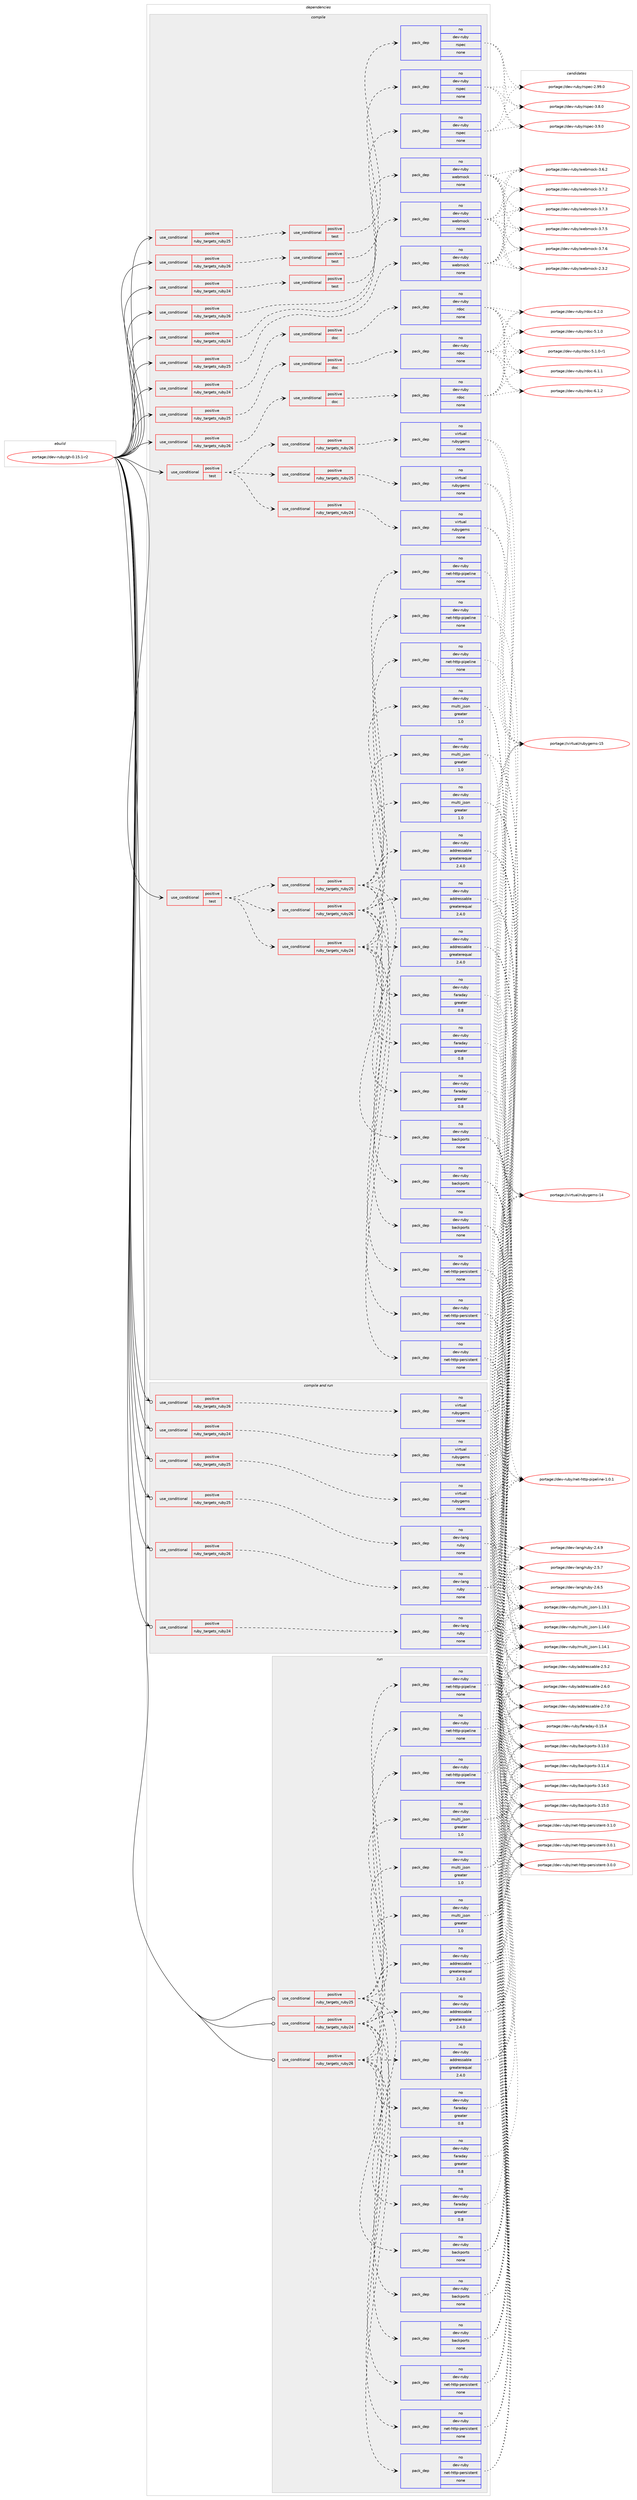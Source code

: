 digraph prolog {

# *************
# Graph options
# *************

newrank=true;
concentrate=true;
compound=true;
graph [rankdir=LR,fontname=Helvetica,fontsize=10,ranksep=1.5];#, ranksep=2.5, nodesep=0.2];
edge  [arrowhead=vee];
node  [fontname=Helvetica,fontsize=10];

# **********
# The ebuild
# **********

subgraph cluster_leftcol {
color=gray;
rank=same;
label=<<i>ebuild</i>>;
id [label="portage://dev-ruby/gh-0.15.1-r2", color=red, width=4, href="../dev-ruby/gh-0.15.1-r2.svg"];
}

# ****************
# The dependencies
# ****************

subgraph cluster_midcol {
color=gray;
label=<<i>dependencies</i>>;
subgraph cluster_compile {
fillcolor="#eeeeee";
style=filled;
label=<<i>compile</i>>;
subgraph cond52646 {
dependency222006 [label=<<TABLE BORDER="0" CELLBORDER="1" CELLSPACING="0" CELLPADDING="4"><TR><TD ROWSPAN="3" CELLPADDING="10">use_conditional</TD></TR><TR><TD>positive</TD></TR><TR><TD>ruby_targets_ruby24</TD></TR></TABLE>>, shape=none, color=red];
subgraph cond52647 {
dependency222007 [label=<<TABLE BORDER="0" CELLBORDER="1" CELLSPACING="0" CELLPADDING="4"><TR><TD ROWSPAN="3" CELLPADDING="10">use_conditional</TD></TR><TR><TD>positive</TD></TR><TR><TD>doc</TD></TR></TABLE>>, shape=none, color=red];
subgraph pack165878 {
dependency222008 [label=<<TABLE BORDER="0" CELLBORDER="1" CELLSPACING="0" CELLPADDING="4" WIDTH="220"><TR><TD ROWSPAN="6" CELLPADDING="30">pack_dep</TD></TR><TR><TD WIDTH="110">no</TD></TR><TR><TD>dev-ruby</TD></TR><TR><TD>rdoc</TD></TR><TR><TD>none</TD></TR><TR><TD></TD></TR></TABLE>>, shape=none, color=blue];
}
dependency222007:e -> dependency222008:w [weight=20,style="dashed",arrowhead="vee"];
}
dependency222006:e -> dependency222007:w [weight=20,style="dashed",arrowhead="vee"];
}
id:e -> dependency222006:w [weight=20,style="solid",arrowhead="vee"];
subgraph cond52648 {
dependency222009 [label=<<TABLE BORDER="0" CELLBORDER="1" CELLSPACING="0" CELLPADDING="4"><TR><TD ROWSPAN="3" CELLPADDING="10">use_conditional</TD></TR><TR><TD>positive</TD></TR><TR><TD>ruby_targets_ruby24</TD></TR></TABLE>>, shape=none, color=red];
subgraph cond52649 {
dependency222010 [label=<<TABLE BORDER="0" CELLBORDER="1" CELLSPACING="0" CELLPADDING="4"><TR><TD ROWSPAN="3" CELLPADDING="10">use_conditional</TD></TR><TR><TD>positive</TD></TR><TR><TD>test</TD></TR></TABLE>>, shape=none, color=red];
subgraph pack165879 {
dependency222011 [label=<<TABLE BORDER="0" CELLBORDER="1" CELLSPACING="0" CELLPADDING="4" WIDTH="220"><TR><TD ROWSPAN="6" CELLPADDING="30">pack_dep</TD></TR><TR><TD WIDTH="110">no</TD></TR><TR><TD>dev-ruby</TD></TR><TR><TD>rspec</TD></TR><TR><TD>none</TD></TR><TR><TD></TD></TR></TABLE>>, shape=none, color=blue];
}
dependency222010:e -> dependency222011:w [weight=20,style="dashed",arrowhead="vee"];
}
dependency222009:e -> dependency222010:w [weight=20,style="dashed",arrowhead="vee"];
}
id:e -> dependency222009:w [weight=20,style="solid",arrowhead="vee"];
subgraph cond52650 {
dependency222012 [label=<<TABLE BORDER="0" CELLBORDER="1" CELLSPACING="0" CELLPADDING="4"><TR><TD ROWSPAN="3" CELLPADDING="10">use_conditional</TD></TR><TR><TD>positive</TD></TR><TR><TD>ruby_targets_ruby24</TD></TR></TABLE>>, shape=none, color=red];
subgraph pack165880 {
dependency222013 [label=<<TABLE BORDER="0" CELLBORDER="1" CELLSPACING="0" CELLPADDING="4" WIDTH="220"><TR><TD ROWSPAN="6" CELLPADDING="30">pack_dep</TD></TR><TR><TD WIDTH="110">no</TD></TR><TR><TD>dev-ruby</TD></TR><TR><TD>webmock</TD></TR><TR><TD>none</TD></TR><TR><TD></TD></TR></TABLE>>, shape=none, color=blue];
}
dependency222012:e -> dependency222013:w [weight=20,style="dashed",arrowhead="vee"];
}
id:e -> dependency222012:w [weight=20,style="solid",arrowhead="vee"];
subgraph cond52651 {
dependency222014 [label=<<TABLE BORDER="0" CELLBORDER="1" CELLSPACING="0" CELLPADDING="4"><TR><TD ROWSPAN="3" CELLPADDING="10">use_conditional</TD></TR><TR><TD>positive</TD></TR><TR><TD>ruby_targets_ruby25</TD></TR></TABLE>>, shape=none, color=red];
subgraph cond52652 {
dependency222015 [label=<<TABLE BORDER="0" CELLBORDER="1" CELLSPACING="0" CELLPADDING="4"><TR><TD ROWSPAN="3" CELLPADDING="10">use_conditional</TD></TR><TR><TD>positive</TD></TR><TR><TD>doc</TD></TR></TABLE>>, shape=none, color=red];
subgraph pack165881 {
dependency222016 [label=<<TABLE BORDER="0" CELLBORDER="1" CELLSPACING="0" CELLPADDING="4" WIDTH="220"><TR><TD ROWSPAN="6" CELLPADDING="30">pack_dep</TD></TR><TR><TD WIDTH="110">no</TD></TR><TR><TD>dev-ruby</TD></TR><TR><TD>rdoc</TD></TR><TR><TD>none</TD></TR><TR><TD></TD></TR></TABLE>>, shape=none, color=blue];
}
dependency222015:e -> dependency222016:w [weight=20,style="dashed",arrowhead="vee"];
}
dependency222014:e -> dependency222015:w [weight=20,style="dashed",arrowhead="vee"];
}
id:e -> dependency222014:w [weight=20,style="solid",arrowhead="vee"];
subgraph cond52653 {
dependency222017 [label=<<TABLE BORDER="0" CELLBORDER="1" CELLSPACING="0" CELLPADDING="4"><TR><TD ROWSPAN="3" CELLPADDING="10">use_conditional</TD></TR><TR><TD>positive</TD></TR><TR><TD>ruby_targets_ruby25</TD></TR></TABLE>>, shape=none, color=red];
subgraph cond52654 {
dependency222018 [label=<<TABLE BORDER="0" CELLBORDER="1" CELLSPACING="0" CELLPADDING="4"><TR><TD ROWSPAN="3" CELLPADDING="10">use_conditional</TD></TR><TR><TD>positive</TD></TR><TR><TD>test</TD></TR></TABLE>>, shape=none, color=red];
subgraph pack165882 {
dependency222019 [label=<<TABLE BORDER="0" CELLBORDER="1" CELLSPACING="0" CELLPADDING="4" WIDTH="220"><TR><TD ROWSPAN="6" CELLPADDING="30">pack_dep</TD></TR><TR><TD WIDTH="110">no</TD></TR><TR><TD>dev-ruby</TD></TR><TR><TD>rspec</TD></TR><TR><TD>none</TD></TR><TR><TD></TD></TR></TABLE>>, shape=none, color=blue];
}
dependency222018:e -> dependency222019:w [weight=20,style="dashed",arrowhead="vee"];
}
dependency222017:e -> dependency222018:w [weight=20,style="dashed",arrowhead="vee"];
}
id:e -> dependency222017:w [weight=20,style="solid",arrowhead="vee"];
subgraph cond52655 {
dependency222020 [label=<<TABLE BORDER="0" CELLBORDER="1" CELLSPACING="0" CELLPADDING="4"><TR><TD ROWSPAN="3" CELLPADDING="10">use_conditional</TD></TR><TR><TD>positive</TD></TR><TR><TD>ruby_targets_ruby25</TD></TR></TABLE>>, shape=none, color=red];
subgraph pack165883 {
dependency222021 [label=<<TABLE BORDER="0" CELLBORDER="1" CELLSPACING="0" CELLPADDING="4" WIDTH="220"><TR><TD ROWSPAN="6" CELLPADDING="30">pack_dep</TD></TR><TR><TD WIDTH="110">no</TD></TR><TR><TD>dev-ruby</TD></TR><TR><TD>webmock</TD></TR><TR><TD>none</TD></TR><TR><TD></TD></TR></TABLE>>, shape=none, color=blue];
}
dependency222020:e -> dependency222021:w [weight=20,style="dashed",arrowhead="vee"];
}
id:e -> dependency222020:w [weight=20,style="solid",arrowhead="vee"];
subgraph cond52656 {
dependency222022 [label=<<TABLE BORDER="0" CELLBORDER="1" CELLSPACING="0" CELLPADDING="4"><TR><TD ROWSPAN="3" CELLPADDING="10">use_conditional</TD></TR><TR><TD>positive</TD></TR><TR><TD>ruby_targets_ruby26</TD></TR></TABLE>>, shape=none, color=red];
subgraph cond52657 {
dependency222023 [label=<<TABLE BORDER="0" CELLBORDER="1" CELLSPACING="0" CELLPADDING="4"><TR><TD ROWSPAN="3" CELLPADDING="10">use_conditional</TD></TR><TR><TD>positive</TD></TR><TR><TD>doc</TD></TR></TABLE>>, shape=none, color=red];
subgraph pack165884 {
dependency222024 [label=<<TABLE BORDER="0" CELLBORDER="1" CELLSPACING="0" CELLPADDING="4" WIDTH="220"><TR><TD ROWSPAN="6" CELLPADDING="30">pack_dep</TD></TR><TR><TD WIDTH="110">no</TD></TR><TR><TD>dev-ruby</TD></TR><TR><TD>rdoc</TD></TR><TR><TD>none</TD></TR><TR><TD></TD></TR></TABLE>>, shape=none, color=blue];
}
dependency222023:e -> dependency222024:w [weight=20,style="dashed",arrowhead="vee"];
}
dependency222022:e -> dependency222023:w [weight=20,style="dashed",arrowhead="vee"];
}
id:e -> dependency222022:w [weight=20,style="solid",arrowhead="vee"];
subgraph cond52658 {
dependency222025 [label=<<TABLE BORDER="0" CELLBORDER="1" CELLSPACING="0" CELLPADDING="4"><TR><TD ROWSPAN="3" CELLPADDING="10">use_conditional</TD></TR><TR><TD>positive</TD></TR><TR><TD>ruby_targets_ruby26</TD></TR></TABLE>>, shape=none, color=red];
subgraph cond52659 {
dependency222026 [label=<<TABLE BORDER="0" CELLBORDER="1" CELLSPACING="0" CELLPADDING="4"><TR><TD ROWSPAN="3" CELLPADDING="10">use_conditional</TD></TR><TR><TD>positive</TD></TR><TR><TD>test</TD></TR></TABLE>>, shape=none, color=red];
subgraph pack165885 {
dependency222027 [label=<<TABLE BORDER="0" CELLBORDER="1" CELLSPACING="0" CELLPADDING="4" WIDTH="220"><TR><TD ROWSPAN="6" CELLPADDING="30">pack_dep</TD></TR><TR><TD WIDTH="110">no</TD></TR><TR><TD>dev-ruby</TD></TR><TR><TD>rspec</TD></TR><TR><TD>none</TD></TR><TR><TD></TD></TR></TABLE>>, shape=none, color=blue];
}
dependency222026:e -> dependency222027:w [weight=20,style="dashed",arrowhead="vee"];
}
dependency222025:e -> dependency222026:w [weight=20,style="dashed",arrowhead="vee"];
}
id:e -> dependency222025:w [weight=20,style="solid",arrowhead="vee"];
subgraph cond52660 {
dependency222028 [label=<<TABLE BORDER="0" CELLBORDER="1" CELLSPACING="0" CELLPADDING="4"><TR><TD ROWSPAN="3" CELLPADDING="10">use_conditional</TD></TR><TR><TD>positive</TD></TR><TR><TD>ruby_targets_ruby26</TD></TR></TABLE>>, shape=none, color=red];
subgraph pack165886 {
dependency222029 [label=<<TABLE BORDER="0" CELLBORDER="1" CELLSPACING="0" CELLPADDING="4" WIDTH="220"><TR><TD ROWSPAN="6" CELLPADDING="30">pack_dep</TD></TR><TR><TD WIDTH="110">no</TD></TR><TR><TD>dev-ruby</TD></TR><TR><TD>webmock</TD></TR><TR><TD>none</TD></TR><TR><TD></TD></TR></TABLE>>, shape=none, color=blue];
}
dependency222028:e -> dependency222029:w [weight=20,style="dashed",arrowhead="vee"];
}
id:e -> dependency222028:w [weight=20,style="solid",arrowhead="vee"];
subgraph cond52661 {
dependency222030 [label=<<TABLE BORDER="0" CELLBORDER="1" CELLSPACING="0" CELLPADDING="4"><TR><TD ROWSPAN="3" CELLPADDING="10">use_conditional</TD></TR><TR><TD>positive</TD></TR><TR><TD>test</TD></TR></TABLE>>, shape=none, color=red];
subgraph cond52662 {
dependency222031 [label=<<TABLE BORDER="0" CELLBORDER="1" CELLSPACING="0" CELLPADDING="4"><TR><TD ROWSPAN="3" CELLPADDING="10">use_conditional</TD></TR><TR><TD>positive</TD></TR><TR><TD>ruby_targets_ruby24</TD></TR></TABLE>>, shape=none, color=red];
subgraph pack165887 {
dependency222032 [label=<<TABLE BORDER="0" CELLBORDER="1" CELLSPACING="0" CELLPADDING="4" WIDTH="220"><TR><TD ROWSPAN="6" CELLPADDING="30">pack_dep</TD></TR><TR><TD WIDTH="110">no</TD></TR><TR><TD>dev-ruby</TD></TR><TR><TD>addressable</TD></TR><TR><TD>greaterequal</TD></TR><TR><TD>2.4.0</TD></TR></TABLE>>, shape=none, color=blue];
}
dependency222031:e -> dependency222032:w [weight=20,style="dashed",arrowhead="vee"];
subgraph pack165888 {
dependency222033 [label=<<TABLE BORDER="0" CELLBORDER="1" CELLSPACING="0" CELLPADDING="4" WIDTH="220"><TR><TD ROWSPAN="6" CELLPADDING="30">pack_dep</TD></TR><TR><TD WIDTH="110">no</TD></TR><TR><TD>dev-ruby</TD></TR><TR><TD>backports</TD></TR><TR><TD>none</TD></TR><TR><TD></TD></TR></TABLE>>, shape=none, color=blue];
}
dependency222031:e -> dependency222033:w [weight=20,style="dashed",arrowhead="vee"];
subgraph pack165889 {
dependency222034 [label=<<TABLE BORDER="0" CELLBORDER="1" CELLSPACING="0" CELLPADDING="4" WIDTH="220"><TR><TD ROWSPAN="6" CELLPADDING="30">pack_dep</TD></TR><TR><TD WIDTH="110">no</TD></TR><TR><TD>dev-ruby</TD></TR><TR><TD>faraday</TD></TR><TR><TD>greater</TD></TR><TR><TD>0.8</TD></TR></TABLE>>, shape=none, color=blue];
}
dependency222031:e -> dependency222034:w [weight=20,style="dashed",arrowhead="vee"];
subgraph pack165890 {
dependency222035 [label=<<TABLE BORDER="0" CELLBORDER="1" CELLSPACING="0" CELLPADDING="4" WIDTH="220"><TR><TD ROWSPAN="6" CELLPADDING="30">pack_dep</TD></TR><TR><TD WIDTH="110">no</TD></TR><TR><TD>dev-ruby</TD></TR><TR><TD>multi_json</TD></TR><TR><TD>greater</TD></TR><TR><TD>1.0</TD></TR></TABLE>>, shape=none, color=blue];
}
dependency222031:e -> dependency222035:w [weight=20,style="dashed",arrowhead="vee"];
subgraph pack165891 {
dependency222036 [label=<<TABLE BORDER="0" CELLBORDER="1" CELLSPACING="0" CELLPADDING="4" WIDTH="220"><TR><TD ROWSPAN="6" CELLPADDING="30">pack_dep</TD></TR><TR><TD WIDTH="110">no</TD></TR><TR><TD>dev-ruby</TD></TR><TR><TD>net-http-pipeline</TD></TR><TR><TD>none</TD></TR><TR><TD></TD></TR></TABLE>>, shape=none, color=blue];
}
dependency222031:e -> dependency222036:w [weight=20,style="dashed",arrowhead="vee"];
subgraph pack165892 {
dependency222037 [label=<<TABLE BORDER="0" CELLBORDER="1" CELLSPACING="0" CELLPADDING="4" WIDTH="220"><TR><TD ROWSPAN="6" CELLPADDING="30">pack_dep</TD></TR><TR><TD WIDTH="110">no</TD></TR><TR><TD>dev-ruby</TD></TR><TR><TD>net-http-persistent</TD></TR><TR><TD>none</TD></TR><TR><TD></TD></TR></TABLE>>, shape=none, color=blue];
}
dependency222031:e -> dependency222037:w [weight=20,style="dashed",arrowhead="vee"];
}
dependency222030:e -> dependency222031:w [weight=20,style="dashed",arrowhead="vee"];
subgraph cond52663 {
dependency222038 [label=<<TABLE BORDER="0" CELLBORDER="1" CELLSPACING="0" CELLPADDING="4"><TR><TD ROWSPAN="3" CELLPADDING="10">use_conditional</TD></TR><TR><TD>positive</TD></TR><TR><TD>ruby_targets_ruby25</TD></TR></TABLE>>, shape=none, color=red];
subgraph pack165893 {
dependency222039 [label=<<TABLE BORDER="0" CELLBORDER="1" CELLSPACING="0" CELLPADDING="4" WIDTH="220"><TR><TD ROWSPAN="6" CELLPADDING="30">pack_dep</TD></TR><TR><TD WIDTH="110">no</TD></TR><TR><TD>dev-ruby</TD></TR><TR><TD>addressable</TD></TR><TR><TD>greaterequal</TD></TR><TR><TD>2.4.0</TD></TR></TABLE>>, shape=none, color=blue];
}
dependency222038:e -> dependency222039:w [weight=20,style="dashed",arrowhead="vee"];
subgraph pack165894 {
dependency222040 [label=<<TABLE BORDER="0" CELLBORDER="1" CELLSPACING="0" CELLPADDING="4" WIDTH="220"><TR><TD ROWSPAN="6" CELLPADDING="30">pack_dep</TD></TR><TR><TD WIDTH="110">no</TD></TR><TR><TD>dev-ruby</TD></TR><TR><TD>backports</TD></TR><TR><TD>none</TD></TR><TR><TD></TD></TR></TABLE>>, shape=none, color=blue];
}
dependency222038:e -> dependency222040:w [weight=20,style="dashed",arrowhead="vee"];
subgraph pack165895 {
dependency222041 [label=<<TABLE BORDER="0" CELLBORDER="1" CELLSPACING="0" CELLPADDING="4" WIDTH="220"><TR><TD ROWSPAN="6" CELLPADDING="30">pack_dep</TD></TR><TR><TD WIDTH="110">no</TD></TR><TR><TD>dev-ruby</TD></TR><TR><TD>faraday</TD></TR><TR><TD>greater</TD></TR><TR><TD>0.8</TD></TR></TABLE>>, shape=none, color=blue];
}
dependency222038:e -> dependency222041:w [weight=20,style="dashed",arrowhead="vee"];
subgraph pack165896 {
dependency222042 [label=<<TABLE BORDER="0" CELLBORDER="1" CELLSPACING="0" CELLPADDING="4" WIDTH="220"><TR><TD ROWSPAN="6" CELLPADDING="30">pack_dep</TD></TR><TR><TD WIDTH="110">no</TD></TR><TR><TD>dev-ruby</TD></TR><TR><TD>multi_json</TD></TR><TR><TD>greater</TD></TR><TR><TD>1.0</TD></TR></TABLE>>, shape=none, color=blue];
}
dependency222038:e -> dependency222042:w [weight=20,style="dashed",arrowhead="vee"];
subgraph pack165897 {
dependency222043 [label=<<TABLE BORDER="0" CELLBORDER="1" CELLSPACING="0" CELLPADDING="4" WIDTH="220"><TR><TD ROWSPAN="6" CELLPADDING="30">pack_dep</TD></TR><TR><TD WIDTH="110">no</TD></TR><TR><TD>dev-ruby</TD></TR><TR><TD>net-http-pipeline</TD></TR><TR><TD>none</TD></TR><TR><TD></TD></TR></TABLE>>, shape=none, color=blue];
}
dependency222038:e -> dependency222043:w [weight=20,style="dashed",arrowhead="vee"];
subgraph pack165898 {
dependency222044 [label=<<TABLE BORDER="0" CELLBORDER="1" CELLSPACING="0" CELLPADDING="4" WIDTH="220"><TR><TD ROWSPAN="6" CELLPADDING="30">pack_dep</TD></TR><TR><TD WIDTH="110">no</TD></TR><TR><TD>dev-ruby</TD></TR><TR><TD>net-http-persistent</TD></TR><TR><TD>none</TD></TR><TR><TD></TD></TR></TABLE>>, shape=none, color=blue];
}
dependency222038:e -> dependency222044:w [weight=20,style="dashed",arrowhead="vee"];
}
dependency222030:e -> dependency222038:w [weight=20,style="dashed",arrowhead="vee"];
subgraph cond52664 {
dependency222045 [label=<<TABLE BORDER="0" CELLBORDER="1" CELLSPACING="0" CELLPADDING="4"><TR><TD ROWSPAN="3" CELLPADDING="10">use_conditional</TD></TR><TR><TD>positive</TD></TR><TR><TD>ruby_targets_ruby26</TD></TR></TABLE>>, shape=none, color=red];
subgraph pack165899 {
dependency222046 [label=<<TABLE BORDER="0" CELLBORDER="1" CELLSPACING="0" CELLPADDING="4" WIDTH="220"><TR><TD ROWSPAN="6" CELLPADDING="30">pack_dep</TD></TR><TR><TD WIDTH="110">no</TD></TR><TR><TD>dev-ruby</TD></TR><TR><TD>addressable</TD></TR><TR><TD>greaterequal</TD></TR><TR><TD>2.4.0</TD></TR></TABLE>>, shape=none, color=blue];
}
dependency222045:e -> dependency222046:w [weight=20,style="dashed",arrowhead="vee"];
subgraph pack165900 {
dependency222047 [label=<<TABLE BORDER="0" CELLBORDER="1" CELLSPACING="0" CELLPADDING="4" WIDTH="220"><TR><TD ROWSPAN="6" CELLPADDING="30">pack_dep</TD></TR><TR><TD WIDTH="110">no</TD></TR><TR><TD>dev-ruby</TD></TR><TR><TD>backports</TD></TR><TR><TD>none</TD></TR><TR><TD></TD></TR></TABLE>>, shape=none, color=blue];
}
dependency222045:e -> dependency222047:w [weight=20,style="dashed",arrowhead="vee"];
subgraph pack165901 {
dependency222048 [label=<<TABLE BORDER="0" CELLBORDER="1" CELLSPACING="0" CELLPADDING="4" WIDTH="220"><TR><TD ROWSPAN="6" CELLPADDING="30">pack_dep</TD></TR><TR><TD WIDTH="110">no</TD></TR><TR><TD>dev-ruby</TD></TR><TR><TD>faraday</TD></TR><TR><TD>greater</TD></TR><TR><TD>0.8</TD></TR></TABLE>>, shape=none, color=blue];
}
dependency222045:e -> dependency222048:w [weight=20,style="dashed",arrowhead="vee"];
subgraph pack165902 {
dependency222049 [label=<<TABLE BORDER="0" CELLBORDER="1" CELLSPACING="0" CELLPADDING="4" WIDTH="220"><TR><TD ROWSPAN="6" CELLPADDING="30">pack_dep</TD></TR><TR><TD WIDTH="110">no</TD></TR><TR><TD>dev-ruby</TD></TR><TR><TD>multi_json</TD></TR><TR><TD>greater</TD></TR><TR><TD>1.0</TD></TR></TABLE>>, shape=none, color=blue];
}
dependency222045:e -> dependency222049:w [weight=20,style="dashed",arrowhead="vee"];
subgraph pack165903 {
dependency222050 [label=<<TABLE BORDER="0" CELLBORDER="1" CELLSPACING="0" CELLPADDING="4" WIDTH="220"><TR><TD ROWSPAN="6" CELLPADDING="30">pack_dep</TD></TR><TR><TD WIDTH="110">no</TD></TR><TR><TD>dev-ruby</TD></TR><TR><TD>net-http-pipeline</TD></TR><TR><TD>none</TD></TR><TR><TD></TD></TR></TABLE>>, shape=none, color=blue];
}
dependency222045:e -> dependency222050:w [weight=20,style="dashed",arrowhead="vee"];
subgraph pack165904 {
dependency222051 [label=<<TABLE BORDER="0" CELLBORDER="1" CELLSPACING="0" CELLPADDING="4" WIDTH="220"><TR><TD ROWSPAN="6" CELLPADDING="30">pack_dep</TD></TR><TR><TD WIDTH="110">no</TD></TR><TR><TD>dev-ruby</TD></TR><TR><TD>net-http-persistent</TD></TR><TR><TD>none</TD></TR><TR><TD></TD></TR></TABLE>>, shape=none, color=blue];
}
dependency222045:e -> dependency222051:w [weight=20,style="dashed",arrowhead="vee"];
}
dependency222030:e -> dependency222045:w [weight=20,style="dashed",arrowhead="vee"];
}
id:e -> dependency222030:w [weight=20,style="solid",arrowhead="vee"];
subgraph cond52665 {
dependency222052 [label=<<TABLE BORDER="0" CELLBORDER="1" CELLSPACING="0" CELLPADDING="4"><TR><TD ROWSPAN="3" CELLPADDING="10">use_conditional</TD></TR><TR><TD>positive</TD></TR><TR><TD>test</TD></TR></TABLE>>, shape=none, color=red];
subgraph cond52666 {
dependency222053 [label=<<TABLE BORDER="0" CELLBORDER="1" CELLSPACING="0" CELLPADDING="4"><TR><TD ROWSPAN="3" CELLPADDING="10">use_conditional</TD></TR><TR><TD>positive</TD></TR><TR><TD>ruby_targets_ruby24</TD></TR></TABLE>>, shape=none, color=red];
subgraph pack165905 {
dependency222054 [label=<<TABLE BORDER="0" CELLBORDER="1" CELLSPACING="0" CELLPADDING="4" WIDTH="220"><TR><TD ROWSPAN="6" CELLPADDING="30">pack_dep</TD></TR><TR><TD WIDTH="110">no</TD></TR><TR><TD>virtual</TD></TR><TR><TD>rubygems</TD></TR><TR><TD>none</TD></TR><TR><TD></TD></TR></TABLE>>, shape=none, color=blue];
}
dependency222053:e -> dependency222054:w [weight=20,style="dashed",arrowhead="vee"];
}
dependency222052:e -> dependency222053:w [weight=20,style="dashed",arrowhead="vee"];
subgraph cond52667 {
dependency222055 [label=<<TABLE BORDER="0" CELLBORDER="1" CELLSPACING="0" CELLPADDING="4"><TR><TD ROWSPAN="3" CELLPADDING="10">use_conditional</TD></TR><TR><TD>positive</TD></TR><TR><TD>ruby_targets_ruby25</TD></TR></TABLE>>, shape=none, color=red];
subgraph pack165906 {
dependency222056 [label=<<TABLE BORDER="0" CELLBORDER="1" CELLSPACING="0" CELLPADDING="4" WIDTH="220"><TR><TD ROWSPAN="6" CELLPADDING="30">pack_dep</TD></TR><TR><TD WIDTH="110">no</TD></TR><TR><TD>virtual</TD></TR><TR><TD>rubygems</TD></TR><TR><TD>none</TD></TR><TR><TD></TD></TR></TABLE>>, shape=none, color=blue];
}
dependency222055:e -> dependency222056:w [weight=20,style="dashed",arrowhead="vee"];
}
dependency222052:e -> dependency222055:w [weight=20,style="dashed",arrowhead="vee"];
subgraph cond52668 {
dependency222057 [label=<<TABLE BORDER="0" CELLBORDER="1" CELLSPACING="0" CELLPADDING="4"><TR><TD ROWSPAN="3" CELLPADDING="10">use_conditional</TD></TR><TR><TD>positive</TD></TR><TR><TD>ruby_targets_ruby26</TD></TR></TABLE>>, shape=none, color=red];
subgraph pack165907 {
dependency222058 [label=<<TABLE BORDER="0" CELLBORDER="1" CELLSPACING="0" CELLPADDING="4" WIDTH="220"><TR><TD ROWSPAN="6" CELLPADDING="30">pack_dep</TD></TR><TR><TD WIDTH="110">no</TD></TR><TR><TD>virtual</TD></TR><TR><TD>rubygems</TD></TR><TR><TD>none</TD></TR><TR><TD></TD></TR></TABLE>>, shape=none, color=blue];
}
dependency222057:e -> dependency222058:w [weight=20,style="dashed",arrowhead="vee"];
}
dependency222052:e -> dependency222057:w [weight=20,style="dashed",arrowhead="vee"];
}
id:e -> dependency222052:w [weight=20,style="solid",arrowhead="vee"];
}
subgraph cluster_compileandrun {
fillcolor="#eeeeee";
style=filled;
label=<<i>compile and run</i>>;
subgraph cond52669 {
dependency222059 [label=<<TABLE BORDER="0" CELLBORDER="1" CELLSPACING="0" CELLPADDING="4"><TR><TD ROWSPAN="3" CELLPADDING="10">use_conditional</TD></TR><TR><TD>positive</TD></TR><TR><TD>ruby_targets_ruby24</TD></TR></TABLE>>, shape=none, color=red];
subgraph pack165908 {
dependency222060 [label=<<TABLE BORDER="0" CELLBORDER="1" CELLSPACING="0" CELLPADDING="4" WIDTH="220"><TR><TD ROWSPAN="6" CELLPADDING="30">pack_dep</TD></TR><TR><TD WIDTH="110">no</TD></TR><TR><TD>dev-lang</TD></TR><TR><TD>ruby</TD></TR><TR><TD>none</TD></TR><TR><TD></TD></TR></TABLE>>, shape=none, color=blue];
}
dependency222059:e -> dependency222060:w [weight=20,style="dashed",arrowhead="vee"];
}
id:e -> dependency222059:w [weight=20,style="solid",arrowhead="odotvee"];
subgraph cond52670 {
dependency222061 [label=<<TABLE BORDER="0" CELLBORDER="1" CELLSPACING="0" CELLPADDING="4"><TR><TD ROWSPAN="3" CELLPADDING="10">use_conditional</TD></TR><TR><TD>positive</TD></TR><TR><TD>ruby_targets_ruby24</TD></TR></TABLE>>, shape=none, color=red];
subgraph pack165909 {
dependency222062 [label=<<TABLE BORDER="0" CELLBORDER="1" CELLSPACING="0" CELLPADDING="4" WIDTH="220"><TR><TD ROWSPAN="6" CELLPADDING="30">pack_dep</TD></TR><TR><TD WIDTH="110">no</TD></TR><TR><TD>virtual</TD></TR><TR><TD>rubygems</TD></TR><TR><TD>none</TD></TR><TR><TD></TD></TR></TABLE>>, shape=none, color=blue];
}
dependency222061:e -> dependency222062:w [weight=20,style="dashed",arrowhead="vee"];
}
id:e -> dependency222061:w [weight=20,style="solid",arrowhead="odotvee"];
subgraph cond52671 {
dependency222063 [label=<<TABLE BORDER="0" CELLBORDER="1" CELLSPACING="0" CELLPADDING="4"><TR><TD ROWSPAN="3" CELLPADDING="10">use_conditional</TD></TR><TR><TD>positive</TD></TR><TR><TD>ruby_targets_ruby25</TD></TR></TABLE>>, shape=none, color=red];
subgraph pack165910 {
dependency222064 [label=<<TABLE BORDER="0" CELLBORDER="1" CELLSPACING="0" CELLPADDING="4" WIDTH="220"><TR><TD ROWSPAN="6" CELLPADDING="30">pack_dep</TD></TR><TR><TD WIDTH="110">no</TD></TR><TR><TD>dev-lang</TD></TR><TR><TD>ruby</TD></TR><TR><TD>none</TD></TR><TR><TD></TD></TR></TABLE>>, shape=none, color=blue];
}
dependency222063:e -> dependency222064:w [weight=20,style="dashed",arrowhead="vee"];
}
id:e -> dependency222063:w [weight=20,style="solid",arrowhead="odotvee"];
subgraph cond52672 {
dependency222065 [label=<<TABLE BORDER="0" CELLBORDER="1" CELLSPACING="0" CELLPADDING="4"><TR><TD ROWSPAN="3" CELLPADDING="10">use_conditional</TD></TR><TR><TD>positive</TD></TR><TR><TD>ruby_targets_ruby25</TD></TR></TABLE>>, shape=none, color=red];
subgraph pack165911 {
dependency222066 [label=<<TABLE BORDER="0" CELLBORDER="1" CELLSPACING="0" CELLPADDING="4" WIDTH="220"><TR><TD ROWSPAN="6" CELLPADDING="30">pack_dep</TD></TR><TR><TD WIDTH="110">no</TD></TR><TR><TD>virtual</TD></TR><TR><TD>rubygems</TD></TR><TR><TD>none</TD></TR><TR><TD></TD></TR></TABLE>>, shape=none, color=blue];
}
dependency222065:e -> dependency222066:w [weight=20,style="dashed",arrowhead="vee"];
}
id:e -> dependency222065:w [weight=20,style="solid",arrowhead="odotvee"];
subgraph cond52673 {
dependency222067 [label=<<TABLE BORDER="0" CELLBORDER="1" CELLSPACING="0" CELLPADDING="4"><TR><TD ROWSPAN="3" CELLPADDING="10">use_conditional</TD></TR><TR><TD>positive</TD></TR><TR><TD>ruby_targets_ruby26</TD></TR></TABLE>>, shape=none, color=red];
subgraph pack165912 {
dependency222068 [label=<<TABLE BORDER="0" CELLBORDER="1" CELLSPACING="0" CELLPADDING="4" WIDTH="220"><TR><TD ROWSPAN="6" CELLPADDING="30">pack_dep</TD></TR><TR><TD WIDTH="110">no</TD></TR><TR><TD>dev-lang</TD></TR><TR><TD>ruby</TD></TR><TR><TD>none</TD></TR><TR><TD></TD></TR></TABLE>>, shape=none, color=blue];
}
dependency222067:e -> dependency222068:w [weight=20,style="dashed",arrowhead="vee"];
}
id:e -> dependency222067:w [weight=20,style="solid",arrowhead="odotvee"];
subgraph cond52674 {
dependency222069 [label=<<TABLE BORDER="0" CELLBORDER="1" CELLSPACING="0" CELLPADDING="4"><TR><TD ROWSPAN="3" CELLPADDING="10">use_conditional</TD></TR><TR><TD>positive</TD></TR><TR><TD>ruby_targets_ruby26</TD></TR></TABLE>>, shape=none, color=red];
subgraph pack165913 {
dependency222070 [label=<<TABLE BORDER="0" CELLBORDER="1" CELLSPACING="0" CELLPADDING="4" WIDTH="220"><TR><TD ROWSPAN="6" CELLPADDING="30">pack_dep</TD></TR><TR><TD WIDTH="110">no</TD></TR><TR><TD>virtual</TD></TR><TR><TD>rubygems</TD></TR><TR><TD>none</TD></TR><TR><TD></TD></TR></TABLE>>, shape=none, color=blue];
}
dependency222069:e -> dependency222070:w [weight=20,style="dashed",arrowhead="vee"];
}
id:e -> dependency222069:w [weight=20,style="solid",arrowhead="odotvee"];
}
subgraph cluster_run {
fillcolor="#eeeeee";
style=filled;
label=<<i>run</i>>;
subgraph cond52675 {
dependency222071 [label=<<TABLE BORDER="0" CELLBORDER="1" CELLSPACING="0" CELLPADDING="4"><TR><TD ROWSPAN="3" CELLPADDING="10">use_conditional</TD></TR><TR><TD>positive</TD></TR><TR><TD>ruby_targets_ruby24</TD></TR></TABLE>>, shape=none, color=red];
subgraph pack165914 {
dependency222072 [label=<<TABLE BORDER="0" CELLBORDER="1" CELLSPACING="0" CELLPADDING="4" WIDTH="220"><TR><TD ROWSPAN="6" CELLPADDING="30">pack_dep</TD></TR><TR><TD WIDTH="110">no</TD></TR><TR><TD>dev-ruby</TD></TR><TR><TD>addressable</TD></TR><TR><TD>greaterequal</TD></TR><TR><TD>2.4.0</TD></TR></TABLE>>, shape=none, color=blue];
}
dependency222071:e -> dependency222072:w [weight=20,style="dashed",arrowhead="vee"];
subgraph pack165915 {
dependency222073 [label=<<TABLE BORDER="0" CELLBORDER="1" CELLSPACING="0" CELLPADDING="4" WIDTH="220"><TR><TD ROWSPAN="6" CELLPADDING="30">pack_dep</TD></TR><TR><TD WIDTH="110">no</TD></TR><TR><TD>dev-ruby</TD></TR><TR><TD>backports</TD></TR><TR><TD>none</TD></TR><TR><TD></TD></TR></TABLE>>, shape=none, color=blue];
}
dependency222071:e -> dependency222073:w [weight=20,style="dashed",arrowhead="vee"];
subgraph pack165916 {
dependency222074 [label=<<TABLE BORDER="0" CELLBORDER="1" CELLSPACING="0" CELLPADDING="4" WIDTH="220"><TR><TD ROWSPAN="6" CELLPADDING="30">pack_dep</TD></TR><TR><TD WIDTH="110">no</TD></TR><TR><TD>dev-ruby</TD></TR><TR><TD>faraday</TD></TR><TR><TD>greater</TD></TR><TR><TD>0.8</TD></TR></TABLE>>, shape=none, color=blue];
}
dependency222071:e -> dependency222074:w [weight=20,style="dashed",arrowhead="vee"];
subgraph pack165917 {
dependency222075 [label=<<TABLE BORDER="0" CELLBORDER="1" CELLSPACING="0" CELLPADDING="4" WIDTH="220"><TR><TD ROWSPAN="6" CELLPADDING="30">pack_dep</TD></TR><TR><TD WIDTH="110">no</TD></TR><TR><TD>dev-ruby</TD></TR><TR><TD>multi_json</TD></TR><TR><TD>greater</TD></TR><TR><TD>1.0</TD></TR></TABLE>>, shape=none, color=blue];
}
dependency222071:e -> dependency222075:w [weight=20,style="dashed",arrowhead="vee"];
subgraph pack165918 {
dependency222076 [label=<<TABLE BORDER="0" CELLBORDER="1" CELLSPACING="0" CELLPADDING="4" WIDTH="220"><TR><TD ROWSPAN="6" CELLPADDING="30">pack_dep</TD></TR><TR><TD WIDTH="110">no</TD></TR><TR><TD>dev-ruby</TD></TR><TR><TD>net-http-pipeline</TD></TR><TR><TD>none</TD></TR><TR><TD></TD></TR></TABLE>>, shape=none, color=blue];
}
dependency222071:e -> dependency222076:w [weight=20,style="dashed",arrowhead="vee"];
subgraph pack165919 {
dependency222077 [label=<<TABLE BORDER="0" CELLBORDER="1" CELLSPACING="0" CELLPADDING="4" WIDTH="220"><TR><TD ROWSPAN="6" CELLPADDING="30">pack_dep</TD></TR><TR><TD WIDTH="110">no</TD></TR><TR><TD>dev-ruby</TD></TR><TR><TD>net-http-persistent</TD></TR><TR><TD>none</TD></TR><TR><TD></TD></TR></TABLE>>, shape=none, color=blue];
}
dependency222071:e -> dependency222077:w [weight=20,style="dashed",arrowhead="vee"];
}
id:e -> dependency222071:w [weight=20,style="solid",arrowhead="odot"];
subgraph cond52676 {
dependency222078 [label=<<TABLE BORDER="0" CELLBORDER="1" CELLSPACING="0" CELLPADDING="4"><TR><TD ROWSPAN="3" CELLPADDING="10">use_conditional</TD></TR><TR><TD>positive</TD></TR><TR><TD>ruby_targets_ruby25</TD></TR></TABLE>>, shape=none, color=red];
subgraph pack165920 {
dependency222079 [label=<<TABLE BORDER="0" CELLBORDER="1" CELLSPACING="0" CELLPADDING="4" WIDTH="220"><TR><TD ROWSPAN="6" CELLPADDING="30">pack_dep</TD></TR><TR><TD WIDTH="110">no</TD></TR><TR><TD>dev-ruby</TD></TR><TR><TD>addressable</TD></TR><TR><TD>greaterequal</TD></TR><TR><TD>2.4.0</TD></TR></TABLE>>, shape=none, color=blue];
}
dependency222078:e -> dependency222079:w [weight=20,style="dashed",arrowhead="vee"];
subgraph pack165921 {
dependency222080 [label=<<TABLE BORDER="0" CELLBORDER="1" CELLSPACING="0" CELLPADDING="4" WIDTH="220"><TR><TD ROWSPAN="6" CELLPADDING="30">pack_dep</TD></TR><TR><TD WIDTH="110">no</TD></TR><TR><TD>dev-ruby</TD></TR><TR><TD>backports</TD></TR><TR><TD>none</TD></TR><TR><TD></TD></TR></TABLE>>, shape=none, color=blue];
}
dependency222078:e -> dependency222080:w [weight=20,style="dashed",arrowhead="vee"];
subgraph pack165922 {
dependency222081 [label=<<TABLE BORDER="0" CELLBORDER="1" CELLSPACING="0" CELLPADDING="4" WIDTH="220"><TR><TD ROWSPAN="6" CELLPADDING="30">pack_dep</TD></TR><TR><TD WIDTH="110">no</TD></TR><TR><TD>dev-ruby</TD></TR><TR><TD>faraday</TD></TR><TR><TD>greater</TD></TR><TR><TD>0.8</TD></TR></TABLE>>, shape=none, color=blue];
}
dependency222078:e -> dependency222081:w [weight=20,style="dashed",arrowhead="vee"];
subgraph pack165923 {
dependency222082 [label=<<TABLE BORDER="0" CELLBORDER="1" CELLSPACING="0" CELLPADDING="4" WIDTH="220"><TR><TD ROWSPAN="6" CELLPADDING="30">pack_dep</TD></TR><TR><TD WIDTH="110">no</TD></TR><TR><TD>dev-ruby</TD></TR><TR><TD>multi_json</TD></TR><TR><TD>greater</TD></TR><TR><TD>1.0</TD></TR></TABLE>>, shape=none, color=blue];
}
dependency222078:e -> dependency222082:w [weight=20,style="dashed",arrowhead="vee"];
subgraph pack165924 {
dependency222083 [label=<<TABLE BORDER="0" CELLBORDER="1" CELLSPACING="0" CELLPADDING="4" WIDTH="220"><TR><TD ROWSPAN="6" CELLPADDING="30">pack_dep</TD></TR><TR><TD WIDTH="110">no</TD></TR><TR><TD>dev-ruby</TD></TR><TR><TD>net-http-pipeline</TD></TR><TR><TD>none</TD></TR><TR><TD></TD></TR></TABLE>>, shape=none, color=blue];
}
dependency222078:e -> dependency222083:w [weight=20,style="dashed",arrowhead="vee"];
subgraph pack165925 {
dependency222084 [label=<<TABLE BORDER="0" CELLBORDER="1" CELLSPACING="0" CELLPADDING="4" WIDTH="220"><TR><TD ROWSPAN="6" CELLPADDING="30">pack_dep</TD></TR><TR><TD WIDTH="110">no</TD></TR><TR><TD>dev-ruby</TD></TR><TR><TD>net-http-persistent</TD></TR><TR><TD>none</TD></TR><TR><TD></TD></TR></TABLE>>, shape=none, color=blue];
}
dependency222078:e -> dependency222084:w [weight=20,style="dashed",arrowhead="vee"];
}
id:e -> dependency222078:w [weight=20,style="solid",arrowhead="odot"];
subgraph cond52677 {
dependency222085 [label=<<TABLE BORDER="0" CELLBORDER="1" CELLSPACING="0" CELLPADDING="4"><TR><TD ROWSPAN="3" CELLPADDING="10">use_conditional</TD></TR><TR><TD>positive</TD></TR><TR><TD>ruby_targets_ruby26</TD></TR></TABLE>>, shape=none, color=red];
subgraph pack165926 {
dependency222086 [label=<<TABLE BORDER="0" CELLBORDER="1" CELLSPACING="0" CELLPADDING="4" WIDTH="220"><TR><TD ROWSPAN="6" CELLPADDING="30">pack_dep</TD></TR><TR><TD WIDTH="110">no</TD></TR><TR><TD>dev-ruby</TD></TR><TR><TD>addressable</TD></TR><TR><TD>greaterequal</TD></TR><TR><TD>2.4.0</TD></TR></TABLE>>, shape=none, color=blue];
}
dependency222085:e -> dependency222086:w [weight=20,style="dashed",arrowhead="vee"];
subgraph pack165927 {
dependency222087 [label=<<TABLE BORDER="0" CELLBORDER="1" CELLSPACING="0" CELLPADDING="4" WIDTH="220"><TR><TD ROWSPAN="6" CELLPADDING="30">pack_dep</TD></TR><TR><TD WIDTH="110">no</TD></TR><TR><TD>dev-ruby</TD></TR><TR><TD>backports</TD></TR><TR><TD>none</TD></TR><TR><TD></TD></TR></TABLE>>, shape=none, color=blue];
}
dependency222085:e -> dependency222087:w [weight=20,style="dashed",arrowhead="vee"];
subgraph pack165928 {
dependency222088 [label=<<TABLE BORDER="0" CELLBORDER="1" CELLSPACING="0" CELLPADDING="4" WIDTH="220"><TR><TD ROWSPAN="6" CELLPADDING="30">pack_dep</TD></TR><TR><TD WIDTH="110">no</TD></TR><TR><TD>dev-ruby</TD></TR><TR><TD>faraday</TD></TR><TR><TD>greater</TD></TR><TR><TD>0.8</TD></TR></TABLE>>, shape=none, color=blue];
}
dependency222085:e -> dependency222088:w [weight=20,style="dashed",arrowhead="vee"];
subgraph pack165929 {
dependency222089 [label=<<TABLE BORDER="0" CELLBORDER="1" CELLSPACING="0" CELLPADDING="4" WIDTH="220"><TR><TD ROWSPAN="6" CELLPADDING="30">pack_dep</TD></TR><TR><TD WIDTH="110">no</TD></TR><TR><TD>dev-ruby</TD></TR><TR><TD>multi_json</TD></TR><TR><TD>greater</TD></TR><TR><TD>1.0</TD></TR></TABLE>>, shape=none, color=blue];
}
dependency222085:e -> dependency222089:w [weight=20,style="dashed",arrowhead="vee"];
subgraph pack165930 {
dependency222090 [label=<<TABLE BORDER="0" CELLBORDER="1" CELLSPACING="0" CELLPADDING="4" WIDTH="220"><TR><TD ROWSPAN="6" CELLPADDING="30">pack_dep</TD></TR><TR><TD WIDTH="110">no</TD></TR><TR><TD>dev-ruby</TD></TR><TR><TD>net-http-pipeline</TD></TR><TR><TD>none</TD></TR><TR><TD></TD></TR></TABLE>>, shape=none, color=blue];
}
dependency222085:e -> dependency222090:w [weight=20,style="dashed",arrowhead="vee"];
subgraph pack165931 {
dependency222091 [label=<<TABLE BORDER="0" CELLBORDER="1" CELLSPACING="0" CELLPADDING="4" WIDTH="220"><TR><TD ROWSPAN="6" CELLPADDING="30">pack_dep</TD></TR><TR><TD WIDTH="110">no</TD></TR><TR><TD>dev-ruby</TD></TR><TR><TD>net-http-persistent</TD></TR><TR><TD>none</TD></TR><TR><TD></TD></TR></TABLE>>, shape=none, color=blue];
}
dependency222085:e -> dependency222091:w [weight=20,style="dashed",arrowhead="vee"];
}
id:e -> dependency222085:w [weight=20,style="solid",arrowhead="odot"];
}
}

# **************
# The candidates
# **************

subgraph cluster_choices {
rank=same;
color=gray;
label=<<i>candidates</i>>;

subgraph choice165878 {
color=black;
nodesep=1;
choiceportage10010111845114117981214711410011199455346494648 [label="portage://dev-ruby/rdoc-5.1.0", color=red, width=4,href="../dev-ruby/rdoc-5.1.0.svg"];
choiceportage100101118451141179812147114100111994553464946484511449 [label="portage://dev-ruby/rdoc-5.1.0-r1", color=red, width=4,href="../dev-ruby/rdoc-5.1.0-r1.svg"];
choiceportage10010111845114117981214711410011199455446494649 [label="portage://dev-ruby/rdoc-6.1.1", color=red, width=4,href="../dev-ruby/rdoc-6.1.1.svg"];
choiceportage10010111845114117981214711410011199455446494650 [label="portage://dev-ruby/rdoc-6.1.2", color=red, width=4,href="../dev-ruby/rdoc-6.1.2.svg"];
choiceportage10010111845114117981214711410011199455446504648 [label="portage://dev-ruby/rdoc-6.2.0", color=red, width=4,href="../dev-ruby/rdoc-6.2.0.svg"];
dependency222008:e -> choiceportage10010111845114117981214711410011199455346494648:w [style=dotted,weight="100"];
dependency222008:e -> choiceportage100101118451141179812147114100111994553464946484511449:w [style=dotted,weight="100"];
dependency222008:e -> choiceportage10010111845114117981214711410011199455446494649:w [style=dotted,weight="100"];
dependency222008:e -> choiceportage10010111845114117981214711410011199455446494650:w [style=dotted,weight="100"];
dependency222008:e -> choiceportage10010111845114117981214711410011199455446504648:w [style=dotted,weight="100"];
}
subgraph choice165879 {
color=black;
nodesep=1;
choiceportage1001011184511411798121471141151121019945504657574648 [label="portage://dev-ruby/rspec-2.99.0", color=red, width=4,href="../dev-ruby/rspec-2.99.0.svg"];
choiceportage10010111845114117981214711411511210199455146564648 [label="portage://dev-ruby/rspec-3.8.0", color=red, width=4,href="../dev-ruby/rspec-3.8.0.svg"];
choiceportage10010111845114117981214711411511210199455146574648 [label="portage://dev-ruby/rspec-3.9.0", color=red, width=4,href="../dev-ruby/rspec-3.9.0.svg"];
dependency222011:e -> choiceportage1001011184511411798121471141151121019945504657574648:w [style=dotted,weight="100"];
dependency222011:e -> choiceportage10010111845114117981214711411511210199455146564648:w [style=dotted,weight="100"];
dependency222011:e -> choiceportage10010111845114117981214711411511210199455146574648:w [style=dotted,weight="100"];
}
subgraph choice165880 {
color=black;
nodesep=1;
choiceportage1001011184511411798121471191019810911199107455046514650 [label="portage://dev-ruby/webmock-2.3.2", color=red, width=4,href="../dev-ruby/webmock-2.3.2.svg"];
choiceportage1001011184511411798121471191019810911199107455146544650 [label="portage://dev-ruby/webmock-3.6.2", color=red, width=4,href="../dev-ruby/webmock-3.6.2.svg"];
choiceportage1001011184511411798121471191019810911199107455146554650 [label="portage://dev-ruby/webmock-3.7.2", color=red, width=4,href="../dev-ruby/webmock-3.7.2.svg"];
choiceportage1001011184511411798121471191019810911199107455146554651 [label="portage://dev-ruby/webmock-3.7.3", color=red, width=4,href="../dev-ruby/webmock-3.7.3.svg"];
choiceportage1001011184511411798121471191019810911199107455146554653 [label="portage://dev-ruby/webmock-3.7.5", color=red, width=4,href="../dev-ruby/webmock-3.7.5.svg"];
choiceportage1001011184511411798121471191019810911199107455146554654 [label="portage://dev-ruby/webmock-3.7.6", color=red, width=4,href="../dev-ruby/webmock-3.7.6.svg"];
dependency222013:e -> choiceportage1001011184511411798121471191019810911199107455046514650:w [style=dotted,weight="100"];
dependency222013:e -> choiceportage1001011184511411798121471191019810911199107455146544650:w [style=dotted,weight="100"];
dependency222013:e -> choiceportage1001011184511411798121471191019810911199107455146554650:w [style=dotted,weight="100"];
dependency222013:e -> choiceportage1001011184511411798121471191019810911199107455146554651:w [style=dotted,weight="100"];
dependency222013:e -> choiceportage1001011184511411798121471191019810911199107455146554653:w [style=dotted,weight="100"];
dependency222013:e -> choiceportage1001011184511411798121471191019810911199107455146554654:w [style=dotted,weight="100"];
}
subgraph choice165881 {
color=black;
nodesep=1;
choiceportage10010111845114117981214711410011199455346494648 [label="portage://dev-ruby/rdoc-5.1.0", color=red, width=4,href="../dev-ruby/rdoc-5.1.0.svg"];
choiceportage100101118451141179812147114100111994553464946484511449 [label="portage://dev-ruby/rdoc-5.1.0-r1", color=red, width=4,href="../dev-ruby/rdoc-5.1.0-r1.svg"];
choiceportage10010111845114117981214711410011199455446494649 [label="portage://dev-ruby/rdoc-6.1.1", color=red, width=4,href="../dev-ruby/rdoc-6.1.1.svg"];
choiceportage10010111845114117981214711410011199455446494650 [label="portage://dev-ruby/rdoc-6.1.2", color=red, width=4,href="../dev-ruby/rdoc-6.1.2.svg"];
choiceportage10010111845114117981214711410011199455446504648 [label="portage://dev-ruby/rdoc-6.2.0", color=red, width=4,href="../dev-ruby/rdoc-6.2.0.svg"];
dependency222016:e -> choiceportage10010111845114117981214711410011199455346494648:w [style=dotted,weight="100"];
dependency222016:e -> choiceportage100101118451141179812147114100111994553464946484511449:w [style=dotted,weight="100"];
dependency222016:e -> choiceportage10010111845114117981214711410011199455446494649:w [style=dotted,weight="100"];
dependency222016:e -> choiceportage10010111845114117981214711410011199455446494650:w [style=dotted,weight="100"];
dependency222016:e -> choiceportage10010111845114117981214711410011199455446504648:w [style=dotted,weight="100"];
}
subgraph choice165882 {
color=black;
nodesep=1;
choiceportage1001011184511411798121471141151121019945504657574648 [label="portage://dev-ruby/rspec-2.99.0", color=red, width=4,href="../dev-ruby/rspec-2.99.0.svg"];
choiceportage10010111845114117981214711411511210199455146564648 [label="portage://dev-ruby/rspec-3.8.0", color=red, width=4,href="../dev-ruby/rspec-3.8.0.svg"];
choiceportage10010111845114117981214711411511210199455146574648 [label="portage://dev-ruby/rspec-3.9.0", color=red, width=4,href="../dev-ruby/rspec-3.9.0.svg"];
dependency222019:e -> choiceportage1001011184511411798121471141151121019945504657574648:w [style=dotted,weight="100"];
dependency222019:e -> choiceportage10010111845114117981214711411511210199455146564648:w [style=dotted,weight="100"];
dependency222019:e -> choiceportage10010111845114117981214711411511210199455146574648:w [style=dotted,weight="100"];
}
subgraph choice165883 {
color=black;
nodesep=1;
choiceportage1001011184511411798121471191019810911199107455046514650 [label="portage://dev-ruby/webmock-2.3.2", color=red, width=4,href="../dev-ruby/webmock-2.3.2.svg"];
choiceportage1001011184511411798121471191019810911199107455146544650 [label="portage://dev-ruby/webmock-3.6.2", color=red, width=4,href="../dev-ruby/webmock-3.6.2.svg"];
choiceportage1001011184511411798121471191019810911199107455146554650 [label="portage://dev-ruby/webmock-3.7.2", color=red, width=4,href="../dev-ruby/webmock-3.7.2.svg"];
choiceportage1001011184511411798121471191019810911199107455146554651 [label="portage://dev-ruby/webmock-3.7.3", color=red, width=4,href="../dev-ruby/webmock-3.7.3.svg"];
choiceportage1001011184511411798121471191019810911199107455146554653 [label="portage://dev-ruby/webmock-3.7.5", color=red, width=4,href="../dev-ruby/webmock-3.7.5.svg"];
choiceportage1001011184511411798121471191019810911199107455146554654 [label="portage://dev-ruby/webmock-3.7.6", color=red, width=4,href="../dev-ruby/webmock-3.7.6.svg"];
dependency222021:e -> choiceportage1001011184511411798121471191019810911199107455046514650:w [style=dotted,weight="100"];
dependency222021:e -> choiceportage1001011184511411798121471191019810911199107455146544650:w [style=dotted,weight="100"];
dependency222021:e -> choiceportage1001011184511411798121471191019810911199107455146554650:w [style=dotted,weight="100"];
dependency222021:e -> choiceportage1001011184511411798121471191019810911199107455146554651:w [style=dotted,weight="100"];
dependency222021:e -> choiceportage1001011184511411798121471191019810911199107455146554653:w [style=dotted,weight="100"];
dependency222021:e -> choiceportage1001011184511411798121471191019810911199107455146554654:w [style=dotted,weight="100"];
}
subgraph choice165884 {
color=black;
nodesep=1;
choiceportage10010111845114117981214711410011199455346494648 [label="portage://dev-ruby/rdoc-5.1.0", color=red, width=4,href="../dev-ruby/rdoc-5.1.0.svg"];
choiceportage100101118451141179812147114100111994553464946484511449 [label="portage://dev-ruby/rdoc-5.1.0-r1", color=red, width=4,href="../dev-ruby/rdoc-5.1.0-r1.svg"];
choiceportage10010111845114117981214711410011199455446494649 [label="portage://dev-ruby/rdoc-6.1.1", color=red, width=4,href="../dev-ruby/rdoc-6.1.1.svg"];
choiceportage10010111845114117981214711410011199455446494650 [label="portage://dev-ruby/rdoc-6.1.2", color=red, width=4,href="../dev-ruby/rdoc-6.1.2.svg"];
choiceportage10010111845114117981214711410011199455446504648 [label="portage://dev-ruby/rdoc-6.2.0", color=red, width=4,href="../dev-ruby/rdoc-6.2.0.svg"];
dependency222024:e -> choiceportage10010111845114117981214711410011199455346494648:w [style=dotted,weight="100"];
dependency222024:e -> choiceportage100101118451141179812147114100111994553464946484511449:w [style=dotted,weight="100"];
dependency222024:e -> choiceportage10010111845114117981214711410011199455446494649:w [style=dotted,weight="100"];
dependency222024:e -> choiceportage10010111845114117981214711410011199455446494650:w [style=dotted,weight="100"];
dependency222024:e -> choiceportage10010111845114117981214711410011199455446504648:w [style=dotted,weight="100"];
}
subgraph choice165885 {
color=black;
nodesep=1;
choiceportage1001011184511411798121471141151121019945504657574648 [label="portage://dev-ruby/rspec-2.99.0", color=red, width=4,href="../dev-ruby/rspec-2.99.0.svg"];
choiceportage10010111845114117981214711411511210199455146564648 [label="portage://dev-ruby/rspec-3.8.0", color=red, width=4,href="../dev-ruby/rspec-3.8.0.svg"];
choiceportage10010111845114117981214711411511210199455146574648 [label="portage://dev-ruby/rspec-3.9.0", color=red, width=4,href="../dev-ruby/rspec-3.9.0.svg"];
dependency222027:e -> choiceportage1001011184511411798121471141151121019945504657574648:w [style=dotted,weight="100"];
dependency222027:e -> choiceportage10010111845114117981214711411511210199455146564648:w [style=dotted,weight="100"];
dependency222027:e -> choiceportage10010111845114117981214711411511210199455146574648:w [style=dotted,weight="100"];
}
subgraph choice165886 {
color=black;
nodesep=1;
choiceportage1001011184511411798121471191019810911199107455046514650 [label="portage://dev-ruby/webmock-2.3.2", color=red, width=4,href="../dev-ruby/webmock-2.3.2.svg"];
choiceportage1001011184511411798121471191019810911199107455146544650 [label="portage://dev-ruby/webmock-3.6.2", color=red, width=4,href="../dev-ruby/webmock-3.6.2.svg"];
choiceportage1001011184511411798121471191019810911199107455146554650 [label="portage://dev-ruby/webmock-3.7.2", color=red, width=4,href="../dev-ruby/webmock-3.7.2.svg"];
choiceportage1001011184511411798121471191019810911199107455146554651 [label="portage://dev-ruby/webmock-3.7.3", color=red, width=4,href="../dev-ruby/webmock-3.7.3.svg"];
choiceportage1001011184511411798121471191019810911199107455146554653 [label="portage://dev-ruby/webmock-3.7.5", color=red, width=4,href="../dev-ruby/webmock-3.7.5.svg"];
choiceportage1001011184511411798121471191019810911199107455146554654 [label="portage://dev-ruby/webmock-3.7.6", color=red, width=4,href="../dev-ruby/webmock-3.7.6.svg"];
dependency222029:e -> choiceportage1001011184511411798121471191019810911199107455046514650:w [style=dotted,weight="100"];
dependency222029:e -> choiceportage1001011184511411798121471191019810911199107455146544650:w [style=dotted,weight="100"];
dependency222029:e -> choiceportage1001011184511411798121471191019810911199107455146554650:w [style=dotted,weight="100"];
dependency222029:e -> choiceportage1001011184511411798121471191019810911199107455146554651:w [style=dotted,weight="100"];
dependency222029:e -> choiceportage1001011184511411798121471191019810911199107455146554653:w [style=dotted,weight="100"];
dependency222029:e -> choiceportage1001011184511411798121471191019810911199107455146554654:w [style=dotted,weight="100"];
}
subgraph choice165887 {
color=black;
nodesep=1;
choiceportage100101118451141179812147971001001141011151159798108101455046534650 [label="portage://dev-ruby/addressable-2.5.2", color=red, width=4,href="../dev-ruby/addressable-2.5.2.svg"];
choiceportage100101118451141179812147971001001141011151159798108101455046544648 [label="portage://dev-ruby/addressable-2.6.0", color=red, width=4,href="../dev-ruby/addressable-2.6.0.svg"];
choiceportage100101118451141179812147971001001141011151159798108101455046554648 [label="portage://dev-ruby/addressable-2.7.0", color=red, width=4,href="../dev-ruby/addressable-2.7.0.svg"];
dependency222032:e -> choiceportage100101118451141179812147971001001141011151159798108101455046534650:w [style=dotted,weight="100"];
dependency222032:e -> choiceportage100101118451141179812147971001001141011151159798108101455046544648:w [style=dotted,weight="100"];
dependency222032:e -> choiceportage100101118451141179812147971001001141011151159798108101455046554648:w [style=dotted,weight="100"];
}
subgraph choice165888 {
color=black;
nodesep=1;
choiceportage10010111845114117981214798979910711211111411611545514649494652 [label="portage://dev-ruby/backports-3.11.4", color=red, width=4,href="../dev-ruby/backports-3.11.4.svg"];
choiceportage10010111845114117981214798979910711211111411611545514649514648 [label="portage://dev-ruby/backports-3.13.0", color=red, width=4,href="../dev-ruby/backports-3.13.0.svg"];
choiceportage10010111845114117981214798979910711211111411611545514649524648 [label="portage://dev-ruby/backports-3.14.0", color=red, width=4,href="../dev-ruby/backports-3.14.0.svg"];
choiceportage10010111845114117981214798979910711211111411611545514649534648 [label="portage://dev-ruby/backports-3.15.0", color=red, width=4,href="../dev-ruby/backports-3.15.0.svg"];
dependency222033:e -> choiceportage10010111845114117981214798979910711211111411611545514649494652:w [style=dotted,weight="100"];
dependency222033:e -> choiceportage10010111845114117981214798979910711211111411611545514649514648:w [style=dotted,weight="100"];
dependency222033:e -> choiceportage10010111845114117981214798979910711211111411611545514649524648:w [style=dotted,weight="100"];
dependency222033:e -> choiceportage10010111845114117981214798979910711211111411611545514649534648:w [style=dotted,weight="100"];
}
subgraph choice165889 {
color=black;
nodesep=1;
choiceportage10010111845114117981214710297114971009712145484649534652 [label="portage://dev-ruby/faraday-0.15.4", color=red, width=4,href="../dev-ruby/faraday-0.15.4.svg"];
dependency222034:e -> choiceportage10010111845114117981214710297114971009712145484649534652:w [style=dotted,weight="100"];
}
subgraph choice165890 {
color=black;
nodesep=1;
choiceportage1001011184511411798121471091171081161059510611511111045494649514649 [label="portage://dev-ruby/multi_json-1.13.1", color=red, width=4,href="../dev-ruby/multi_json-1.13.1.svg"];
choiceportage1001011184511411798121471091171081161059510611511111045494649524648 [label="portage://dev-ruby/multi_json-1.14.0", color=red, width=4,href="../dev-ruby/multi_json-1.14.0.svg"];
choiceportage1001011184511411798121471091171081161059510611511111045494649524649 [label="portage://dev-ruby/multi_json-1.14.1", color=red, width=4,href="../dev-ruby/multi_json-1.14.1.svg"];
dependency222035:e -> choiceportage1001011184511411798121471091171081161059510611511111045494649514649:w [style=dotted,weight="100"];
dependency222035:e -> choiceportage1001011184511411798121471091171081161059510611511111045494649524648:w [style=dotted,weight="100"];
dependency222035:e -> choiceportage1001011184511411798121471091171081161059510611511111045494649524649:w [style=dotted,weight="100"];
}
subgraph choice165891 {
color=black;
nodesep=1;
choiceportage1001011184511411798121471101011164510411611611245112105112101108105110101454946484649 [label="portage://dev-ruby/net-http-pipeline-1.0.1", color=red, width=4,href="../dev-ruby/net-http-pipeline-1.0.1.svg"];
dependency222036:e -> choiceportage1001011184511411798121471101011164510411611611245112105112101108105110101454946484649:w [style=dotted,weight="100"];
}
subgraph choice165892 {
color=black;
nodesep=1;
choiceportage1001011184511411798121471101011164510411611611245112101114115105115116101110116455146484648 [label="portage://dev-ruby/net-http-persistent-3.0.0", color=red, width=4,href="../dev-ruby/net-http-persistent-3.0.0.svg"];
choiceportage1001011184511411798121471101011164510411611611245112101114115105115116101110116455146484649 [label="portage://dev-ruby/net-http-persistent-3.0.1", color=red, width=4,href="../dev-ruby/net-http-persistent-3.0.1.svg"];
choiceportage1001011184511411798121471101011164510411611611245112101114115105115116101110116455146494648 [label="portage://dev-ruby/net-http-persistent-3.1.0", color=red, width=4,href="../dev-ruby/net-http-persistent-3.1.0.svg"];
dependency222037:e -> choiceportage1001011184511411798121471101011164510411611611245112101114115105115116101110116455146484648:w [style=dotted,weight="100"];
dependency222037:e -> choiceportage1001011184511411798121471101011164510411611611245112101114115105115116101110116455146484649:w [style=dotted,weight="100"];
dependency222037:e -> choiceportage1001011184511411798121471101011164510411611611245112101114115105115116101110116455146494648:w [style=dotted,weight="100"];
}
subgraph choice165893 {
color=black;
nodesep=1;
choiceportage100101118451141179812147971001001141011151159798108101455046534650 [label="portage://dev-ruby/addressable-2.5.2", color=red, width=4,href="../dev-ruby/addressable-2.5.2.svg"];
choiceportage100101118451141179812147971001001141011151159798108101455046544648 [label="portage://dev-ruby/addressable-2.6.0", color=red, width=4,href="../dev-ruby/addressable-2.6.0.svg"];
choiceportage100101118451141179812147971001001141011151159798108101455046554648 [label="portage://dev-ruby/addressable-2.7.0", color=red, width=4,href="../dev-ruby/addressable-2.7.0.svg"];
dependency222039:e -> choiceportage100101118451141179812147971001001141011151159798108101455046534650:w [style=dotted,weight="100"];
dependency222039:e -> choiceportage100101118451141179812147971001001141011151159798108101455046544648:w [style=dotted,weight="100"];
dependency222039:e -> choiceportage100101118451141179812147971001001141011151159798108101455046554648:w [style=dotted,weight="100"];
}
subgraph choice165894 {
color=black;
nodesep=1;
choiceportage10010111845114117981214798979910711211111411611545514649494652 [label="portage://dev-ruby/backports-3.11.4", color=red, width=4,href="../dev-ruby/backports-3.11.4.svg"];
choiceportage10010111845114117981214798979910711211111411611545514649514648 [label="portage://dev-ruby/backports-3.13.0", color=red, width=4,href="../dev-ruby/backports-3.13.0.svg"];
choiceportage10010111845114117981214798979910711211111411611545514649524648 [label="portage://dev-ruby/backports-3.14.0", color=red, width=4,href="../dev-ruby/backports-3.14.0.svg"];
choiceportage10010111845114117981214798979910711211111411611545514649534648 [label="portage://dev-ruby/backports-3.15.0", color=red, width=4,href="../dev-ruby/backports-3.15.0.svg"];
dependency222040:e -> choiceportage10010111845114117981214798979910711211111411611545514649494652:w [style=dotted,weight="100"];
dependency222040:e -> choiceportage10010111845114117981214798979910711211111411611545514649514648:w [style=dotted,weight="100"];
dependency222040:e -> choiceportage10010111845114117981214798979910711211111411611545514649524648:w [style=dotted,weight="100"];
dependency222040:e -> choiceportage10010111845114117981214798979910711211111411611545514649534648:w [style=dotted,weight="100"];
}
subgraph choice165895 {
color=black;
nodesep=1;
choiceportage10010111845114117981214710297114971009712145484649534652 [label="portage://dev-ruby/faraday-0.15.4", color=red, width=4,href="../dev-ruby/faraday-0.15.4.svg"];
dependency222041:e -> choiceportage10010111845114117981214710297114971009712145484649534652:w [style=dotted,weight="100"];
}
subgraph choice165896 {
color=black;
nodesep=1;
choiceportage1001011184511411798121471091171081161059510611511111045494649514649 [label="portage://dev-ruby/multi_json-1.13.1", color=red, width=4,href="../dev-ruby/multi_json-1.13.1.svg"];
choiceportage1001011184511411798121471091171081161059510611511111045494649524648 [label="portage://dev-ruby/multi_json-1.14.0", color=red, width=4,href="../dev-ruby/multi_json-1.14.0.svg"];
choiceportage1001011184511411798121471091171081161059510611511111045494649524649 [label="portage://dev-ruby/multi_json-1.14.1", color=red, width=4,href="../dev-ruby/multi_json-1.14.1.svg"];
dependency222042:e -> choiceportage1001011184511411798121471091171081161059510611511111045494649514649:w [style=dotted,weight="100"];
dependency222042:e -> choiceportage1001011184511411798121471091171081161059510611511111045494649524648:w [style=dotted,weight="100"];
dependency222042:e -> choiceportage1001011184511411798121471091171081161059510611511111045494649524649:w [style=dotted,weight="100"];
}
subgraph choice165897 {
color=black;
nodesep=1;
choiceportage1001011184511411798121471101011164510411611611245112105112101108105110101454946484649 [label="portage://dev-ruby/net-http-pipeline-1.0.1", color=red, width=4,href="../dev-ruby/net-http-pipeline-1.0.1.svg"];
dependency222043:e -> choiceportage1001011184511411798121471101011164510411611611245112105112101108105110101454946484649:w [style=dotted,weight="100"];
}
subgraph choice165898 {
color=black;
nodesep=1;
choiceportage1001011184511411798121471101011164510411611611245112101114115105115116101110116455146484648 [label="portage://dev-ruby/net-http-persistent-3.0.0", color=red, width=4,href="../dev-ruby/net-http-persistent-3.0.0.svg"];
choiceportage1001011184511411798121471101011164510411611611245112101114115105115116101110116455146484649 [label="portage://dev-ruby/net-http-persistent-3.0.1", color=red, width=4,href="../dev-ruby/net-http-persistent-3.0.1.svg"];
choiceportage1001011184511411798121471101011164510411611611245112101114115105115116101110116455146494648 [label="portage://dev-ruby/net-http-persistent-3.1.0", color=red, width=4,href="../dev-ruby/net-http-persistent-3.1.0.svg"];
dependency222044:e -> choiceportage1001011184511411798121471101011164510411611611245112101114115105115116101110116455146484648:w [style=dotted,weight="100"];
dependency222044:e -> choiceportage1001011184511411798121471101011164510411611611245112101114115105115116101110116455146484649:w [style=dotted,weight="100"];
dependency222044:e -> choiceportage1001011184511411798121471101011164510411611611245112101114115105115116101110116455146494648:w [style=dotted,weight="100"];
}
subgraph choice165899 {
color=black;
nodesep=1;
choiceportage100101118451141179812147971001001141011151159798108101455046534650 [label="portage://dev-ruby/addressable-2.5.2", color=red, width=4,href="../dev-ruby/addressable-2.5.2.svg"];
choiceportage100101118451141179812147971001001141011151159798108101455046544648 [label="portage://dev-ruby/addressable-2.6.0", color=red, width=4,href="../dev-ruby/addressable-2.6.0.svg"];
choiceportage100101118451141179812147971001001141011151159798108101455046554648 [label="portage://dev-ruby/addressable-2.7.0", color=red, width=4,href="../dev-ruby/addressable-2.7.0.svg"];
dependency222046:e -> choiceportage100101118451141179812147971001001141011151159798108101455046534650:w [style=dotted,weight="100"];
dependency222046:e -> choiceportage100101118451141179812147971001001141011151159798108101455046544648:w [style=dotted,weight="100"];
dependency222046:e -> choiceportage100101118451141179812147971001001141011151159798108101455046554648:w [style=dotted,weight="100"];
}
subgraph choice165900 {
color=black;
nodesep=1;
choiceportage10010111845114117981214798979910711211111411611545514649494652 [label="portage://dev-ruby/backports-3.11.4", color=red, width=4,href="../dev-ruby/backports-3.11.4.svg"];
choiceportage10010111845114117981214798979910711211111411611545514649514648 [label="portage://dev-ruby/backports-3.13.0", color=red, width=4,href="../dev-ruby/backports-3.13.0.svg"];
choiceportage10010111845114117981214798979910711211111411611545514649524648 [label="portage://dev-ruby/backports-3.14.0", color=red, width=4,href="../dev-ruby/backports-3.14.0.svg"];
choiceportage10010111845114117981214798979910711211111411611545514649534648 [label="portage://dev-ruby/backports-3.15.0", color=red, width=4,href="../dev-ruby/backports-3.15.0.svg"];
dependency222047:e -> choiceportage10010111845114117981214798979910711211111411611545514649494652:w [style=dotted,weight="100"];
dependency222047:e -> choiceportage10010111845114117981214798979910711211111411611545514649514648:w [style=dotted,weight="100"];
dependency222047:e -> choiceportage10010111845114117981214798979910711211111411611545514649524648:w [style=dotted,weight="100"];
dependency222047:e -> choiceportage10010111845114117981214798979910711211111411611545514649534648:w [style=dotted,weight="100"];
}
subgraph choice165901 {
color=black;
nodesep=1;
choiceportage10010111845114117981214710297114971009712145484649534652 [label="portage://dev-ruby/faraday-0.15.4", color=red, width=4,href="../dev-ruby/faraday-0.15.4.svg"];
dependency222048:e -> choiceportage10010111845114117981214710297114971009712145484649534652:w [style=dotted,weight="100"];
}
subgraph choice165902 {
color=black;
nodesep=1;
choiceportage1001011184511411798121471091171081161059510611511111045494649514649 [label="portage://dev-ruby/multi_json-1.13.1", color=red, width=4,href="../dev-ruby/multi_json-1.13.1.svg"];
choiceportage1001011184511411798121471091171081161059510611511111045494649524648 [label="portage://dev-ruby/multi_json-1.14.0", color=red, width=4,href="../dev-ruby/multi_json-1.14.0.svg"];
choiceportage1001011184511411798121471091171081161059510611511111045494649524649 [label="portage://dev-ruby/multi_json-1.14.1", color=red, width=4,href="../dev-ruby/multi_json-1.14.1.svg"];
dependency222049:e -> choiceportage1001011184511411798121471091171081161059510611511111045494649514649:w [style=dotted,weight="100"];
dependency222049:e -> choiceportage1001011184511411798121471091171081161059510611511111045494649524648:w [style=dotted,weight="100"];
dependency222049:e -> choiceportage1001011184511411798121471091171081161059510611511111045494649524649:w [style=dotted,weight="100"];
}
subgraph choice165903 {
color=black;
nodesep=1;
choiceportage1001011184511411798121471101011164510411611611245112105112101108105110101454946484649 [label="portage://dev-ruby/net-http-pipeline-1.0.1", color=red, width=4,href="../dev-ruby/net-http-pipeline-1.0.1.svg"];
dependency222050:e -> choiceportage1001011184511411798121471101011164510411611611245112105112101108105110101454946484649:w [style=dotted,weight="100"];
}
subgraph choice165904 {
color=black;
nodesep=1;
choiceportage1001011184511411798121471101011164510411611611245112101114115105115116101110116455146484648 [label="portage://dev-ruby/net-http-persistent-3.0.0", color=red, width=4,href="../dev-ruby/net-http-persistent-3.0.0.svg"];
choiceportage1001011184511411798121471101011164510411611611245112101114115105115116101110116455146484649 [label="portage://dev-ruby/net-http-persistent-3.0.1", color=red, width=4,href="../dev-ruby/net-http-persistent-3.0.1.svg"];
choiceportage1001011184511411798121471101011164510411611611245112101114115105115116101110116455146494648 [label="portage://dev-ruby/net-http-persistent-3.1.0", color=red, width=4,href="../dev-ruby/net-http-persistent-3.1.0.svg"];
dependency222051:e -> choiceportage1001011184511411798121471101011164510411611611245112101114115105115116101110116455146484648:w [style=dotted,weight="100"];
dependency222051:e -> choiceportage1001011184511411798121471101011164510411611611245112101114115105115116101110116455146484649:w [style=dotted,weight="100"];
dependency222051:e -> choiceportage1001011184511411798121471101011164510411611611245112101114115105115116101110116455146494648:w [style=dotted,weight="100"];
}
subgraph choice165905 {
color=black;
nodesep=1;
choiceportage118105114116117971084711411798121103101109115454952 [label="portage://virtual/rubygems-14", color=red, width=4,href="../virtual/rubygems-14.svg"];
choiceportage118105114116117971084711411798121103101109115454953 [label="portage://virtual/rubygems-15", color=red, width=4,href="../virtual/rubygems-15.svg"];
dependency222054:e -> choiceportage118105114116117971084711411798121103101109115454952:w [style=dotted,weight="100"];
dependency222054:e -> choiceportage118105114116117971084711411798121103101109115454953:w [style=dotted,weight="100"];
}
subgraph choice165906 {
color=black;
nodesep=1;
choiceportage118105114116117971084711411798121103101109115454952 [label="portage://virtual/rubygems-14", color=red, width=4,href="../virtual/rubygems-14.svg"];
choiceportage118105114116117971084711411798121103101109115454953 [label="portage://virtual/rubygems-15", color=red, width=4,href="../virtual/rubygems-15.svg"];
dependency222056:e -> choiceportage118105114116117971084711411798121103101109115454952:w [style=dotted,weight="100"];
dependency222056:e -> choiceportage118105114116117971084711411798121103101109115454953:w [style=dotted,weight="100"];
}
subgraph choice165907 {
color=black;
nodesep=1;
choiceportage118105114116117971084711411798121103101109115454952 [label="portage://virtual/rubygems-14", color=red, width=4,href="../virtual/rubygems-14.svg"];
choiceportage118105114116117971084711411798121103101109115454953 [label="portage://virtual/rubygems-15", color=red, width=4,href="../virtual/rubygems-15.svg"];
dependency222058:e -> choiceportage118105114116117971084711411798121103101109115454952:w [style=dotted,weight="100"];
dependency222058:e -> choiceportage118105114116117971084711411798121103101109115454953:w [style=dotted,weight="100"];
}
subgraph choice165908 {
color=black;
nodesep=1;
choiceportage10010111845108971101034711411798121455046524657 [label="portage://dev-lang/ruby-2.4.9", color=red, width=4,href="../dev-lang/ruby-2.4.9.svg"];
choiceportage10010111845108971101034711411798121455046534655 [label="portage://dev-lang/ruby-2.5.7", color=red, width=4,href="../dev-lang/ruby-2.5.7.svg"];
choiceportage10010111845108971101034711411798121455046544653 [label="portage://dev-lang/ruby-2.6.5", color=red, width=4,href="../dev-lang/ruby-2.6.5.svg"];
dependency222060:e -> choiceportage10010111845108971101034711411798121455046524657:w [style=dotted,weight="100"];
dependency222060:e -> choiceportage10010111845108971101034711411798121455046534655:w [style=dotted,weight="100"];
dependency222060:e -> choiceportage10010111845108971101034711411798121455046544653:w [style=dotted,weight="100"];
}
subgraph choice165909 {
color=black;
nodesep=1;
choiceportage118105114116117971084711411798121103101109115454952 [label="portage://virtual/rubygems-14", color=red, width=4,href="../virtual/rubygems-14.svg"];
choiceportage118105114116117971084711411798121103101109115454953 [label="portage://virtual/rubygems-15", color=red, width=4,href="../virtual/rubygems-15.svg"];
dependency222062:e -> choiceportage118105114116117971084711411798121103101109115454952:w [style=dotted,weight="100"];
dependency222062:e -> choiceportage118105114116117971084711411798121103101109115454953:w [style=dotted,weight="100"];
}
subgraph choice165910 {
color=black;
nodesep=1;
choiceportage10010111845108971101034711411798121455046524657 [label="portage://dev-lang/ruby-2.4.9", color=red, width=4,href="../dev-lang/ruby-2.4.9.svg"];
choiceportage10010111845108971101034711411798121455046534655 [label="portage://dev-lang/ruby-2.5.7", color=red, width=4,href="../dev-lang/ruby-2.5.7.svg"];
choiceportage10010111845108971101034711411798121455046544653 [label="portage://dev-lang/ruby-2.6.5", color=red, width=4,href="../dev-lang/ruby-2.6.5.svg"];
dependency222064:e -> choiceportage10010111845108971101034711411798121455046524657:w [style=dotted,weight="100"];
dependency222064:e -> choiceportage10010111845108971101034711411798121455046534655:w [style=dotted,weight="100"];
dependency222064:e -> choiceportage10010111845108971101034711411798121455046544653:w [style=dotted,weight="100"];
}
subgraph choice165911 {
color=black;
nodesep=1;
choiceportage118105114116117971084711411798121103101109115454952 [label="portage://virtual/rubygems-14", color=red, width=4,href="../virtual/rubygems-14.svg"];
choiceportage118105114116117971084711411798121103101109115454953 [label="portage://virtual/rubygems-15", color=red, width=4,href="../virtual/rubygems-15.svg"];
dependency222066:e -> choiceportage118105114116117971084711411798121103101109115454952:w [style=dotted,weight="100"];
dependency222066:e -> choiceportage118105114116117971084711411798121103101109115454953:w [style=dotted,weight="100"];
}
subgraph choice165912 {
color=black;
nodesep=1;
choiceportage10010111845108971101034711411798121455046524657 [label="portage://dev-lang/ruby-2.4.9", color=red, width=4,href="../dev-lang/ruby-2.4.9.svg"];
choiceportage10010111845108971101034711411798121455046534655 [label="portage://dev-lang/ruby-2.5.7", color=red, width=4,href="../dev-lang/ruby-2.5.7.svg"];
choiceportage10010111845108971101034711411798121455046544653 [label="portage://dev-lang/ruby-2.6.5", color=red, width=4,href="../dev-lang/ruby-2.6.5.svg"];
dependency222068:e -> choiceportage10010111845108971101034711411798121455046524657:w [style=dotted,weight="100"];
dependency222068:e -> choiceportage10010111845108971101034711411798121455046534655:w [style=dotted,weight="100"];
dependency222068:e -> choiceportage10010111845108971101034711411798121455046544653:w [style=dotted,weight="100"];
}
subgraph choice165913 {
color=black;
nodesep=1;
choiceportage118105114116117971084711411798121103101109115454952 [label="portage://virtual/rubygems-14", color=red, width=4,href="../virtual/rubygems-14.svg"];
choiceportage118105114116117971084711411798121103101109115454953 [label="portage://virtual/rubygems-15", color=red, width=4,href="../virtual/rubygems-15.svg"];
dependency222070:e -> choiceportage118105114116117971084711411798121103101109115454952:w [style=dotted,weight="100"];
dependency222070:e -> choiceportage118105114116117971084711411798121103101109115454953:w [style=dotted,weight="100"];
}
subgraph choice165914 {
color=black;
nodesep=1;
choiceportage100101118451141179812147971001001141011151159798108101455046534650 [label="portage://dev-ruby/addressable-2.5.2", color=red, width=4,href="../dev-ruby/addressable-2.5.2.svg"];
choiceportage100101118451141179812147971001001141011151159798108101455046544648 [label="portage://dev-ruby/addressable-2.6.0", color=red, width=4,href="../dev-ruby/addressable-2.6.0.svg"];
choiceportage100101118451141179812147971001001141011151159798108101455046554648 [label="portage://dev-ruby/addressable-2.7.0", color=red, width=4,href="../dev-ruby/addressable-2.7.0.svg"];
dependency222072:e -> choiceportage100101118451141179812147971001001141011151159798108101455046534650:w [style=dotted,weight="100"];
dependency222072:e -> choiceportage100101118451141179812147971001001141011151159798108101455046544648:w [style=dotted,weight="100"];
dependency222072:e -> choiceportage100101118451141179812147971001001141011151159798108101455046554648:w [style=dotted,weight="100"];
}
subgraph choice165915 {
color=black;
nodesep=1;
choiceportage10010111845114117981214798979910711211111411611545514649494652 [label="portage://dev-ruby/backports-3.11.4", color=red, width=4,href="../dev-ruby/backports-3.11.4.svg"];
choiceportage10010111845114117981214798979910711211111411611545514649514648 [label="portage://dev-ruby/backports-3.13.0", color=red, width=4,href="../dev-ruby/backports-3.13.0.svg"];
choiceportage10010111845114117981214798979910711211111411611545514649524648 [label="portage://dev-ruby/backports-3.14.0", color=red, width=4,href="../dev-ruby/backports-3.14.0.svg"];
choiceportage10010111845114117981214798979910711211111411611545514649534648 [label="portage://dev-ruby/backports-3.15.0", color=red, width=4,href="../dev-ruby/backports-3.15.0.svg"];
dependency222073:e -> choiceportage10010111845114117981214798979910711211111411611545514649494652:w [style=dotted,weight="100"];
dependency222073:e -> choiceportage10010111845114117981214798979910711211111411611545514649514648:w [style=dotted,weight="100"];
dependency222073:e -> choiceportage10010111845114117981214798979910711211111411611545514649524648:w [style=dotted,weight="100"];
dependency222073:e -> choiceportage10010111845114117981214798979910711211111411611545514649534648:w [style=dotted,weight="100"];
}
subgraph choice165916 {
color=black;
nodesep=1;
choiceportage10010111845114117981214710297114971009712145484649534652 [label="portage://dev-ruby/faraday-0.15.4", color=red, width=4,href="../dev-ruby/faraday-0.15.4.svg"];
dependency222074:e -> choiceportage10010111845114117981214710297114971009712145484649534652:w [style=dotted,weight="100"];
}
subgraph choice165917 {
color=black;
nodesep=1;
choiceportage1001011184511411798121471091171081161059510611511111045494649514649 [label="portage://dev-ruby/multi_json-1.13.1", color=red, width=4,href="../dev-ruby/multi_json-1.13.1.svg"];
choiceportage1001011184511411798121471091171081161059510611511111045494649524648 [label="portage://dev-ruby/multi_json-1.14.0", color=red, width=4,href="../dev-ruby/multi_json-1.14.0.svg"];
choiceportage1001011184511411798121471091171081161059510611511111045494649524649 [label="portage://dev-ruby/multi_json-1.14.1", color=red, width=4,href="../dev-ruby/multi_json-1.14.1.svg"];
dependency222075:e -> choiceportage1001011184511411798121471091171081161059510611511111045494649514649:w [style=dotted,weight="100"];
dependency222075:e -> choiceportage1001011184511411798121471091171081161059510611511111045494649524648:w [style=dotted,weight="100"];
dependency222075:e -> choiceportage1001011184511411798121471091171081161059510611511111045494649524649:w [style=dotted,weight="100"];
}
subgraph choice165918 {
color=black;
nodesep=1;
choiceportage1001011184511411798121471101011164510411611611245112105112101108105110101454946484649 [label="portage://dev-ruby/net-http-pipeline-1.0.1", color=red, width=4,href="../dev-ruby/net-http-pipeline-1.0.1.svg"];
dependency222076:e -> choiceportage1001011184511411798121471101011164510411611611245112105112101108105110101454946484649:w [style=dotted,weight="100"];
}
subgraph choice165919 {
color=black;
nodesep=1;
choiceportage1001011184511411798121471101011164510411611611245112101114115105115116101110116455146484648 [label="portage://dev-ruby/net-http-persistent-3.0.0", color=red, width=4,href="../dev-ruby/net-http-persistent-3.0.0.svg"];
choiceportage1001011184511411798121471101011164510411611611245112101114115105115116101110116455146484649 [label="portage://dev-ruby/net-http-persistent-3.0.1", color=red, width=4,href="../dev-ruby/net-http-persistent-3.0.1.svg"];
choiceportage1001011184511411798121471101011164510411611611245112101114115105115116101110116455146494648 [label="portage://dev-ruby/net-http-persistent-3.1.0", color=red, width=4,href="../dev-ruby/net-http-persistent-3.1.0.svg"];
dependency222077:e -> choiceportage1001011184511411798121471101011164510411611611245112101114115105115116101110116455146484648:w [style=dotted,weight="100"];
dependency222077:e -> choiceportage1001011184511411798121471101011164510411611611245112101114115105115116101110116455146484649:w [style=dotted,weight="100"];
dependency222077:e -> choiceportage1001011184511411798121471101011164510411611611245112101114115105115116101110116455146494648:w [style=dotted,weight="100"];
}
subgraph choice165920 {
color=black;
nodesep=1;
choiceportage100101118451141179812147971001001141011151159798108101455046534650 [label="portage://dev-ruby/addressable-2.5.2", color=red, width=4,href="../dev-ruby/addressable-2.5.2.svg"];
choiceportage100101118451141179812147971001001141011151159798108101455046544648 [label="portage://dev-ruby/addressable-2.6.0", color=red, width=4,href="../dev-ruby/addressable-2.6.0.svg"];
choiceportage100101118451141179812147971001001141011151159798108101455046554648 [label="portage://dev-ruby/addressable-2.7.0", color=red, width=4,href="../dev-ruby/addressable-2.7.0.svg"];
dependency222079:e -> choiceportage100101118451141179812147971001001141011151159798108101455046534650:w [style=dotted,weight="100"];
dependency222079:e -> choiceportage100101118451141179812147971001001141011151159798108101455046544648:w [style=dotted,weight="100"];
dependency222079:e -> choiceportage100101118451141179812147971001001141011151159798108101455046554648:w [style=dotted,weight="100"];
}
subgraph choice165921 {
color=black;
nodesep=1;
choiceportage10010111845114117981214798979910711211111411611545514649494652 [label="portage://dev-ruby/backports-3.11.4", color=red, width=4,href="../dev-ruby/backports-3.11.4.svg"];
choiceportage10010111845114117981214798979910711211111411611545514649514648 [label="portage://dev-ruby/backports-3.13.0", color=red, width=4,href="../dev-ruby/backports-3.13.0.svg"];
choiceportage10010111845114117981214798979910711211111411611545514649524648 [label="portage://dev-ruby/backports-3.14.0", color=red, width=4,href="../dev-ruby/backports-3.14.0.svg"];
choiceportage10010111845114117981214798979910711211111411611545514649534648 [label="portage://dev-ruby/backports-3.15.0", color=red, width=4,href="../dev-ruby/backports-3.15.0.svg"];
dependency222080:e -> choiceportage10010111845114117981214798979910711211111411611545514649494652:w [style=dotted,weight="100"];
dependency222080:e -> choiceportage10010111845114117981214798979910711211111411611545514649514648:w [style=dotted,weight="100"];
dependency222080:e -> choiceportage10010111845114117981214798979910711211111411611545514649524648:w [style=dotted,weight="100"];
dependency222080:e -> choiceportage10010111845114117981214798979910711211111411611545514649534648:w [style=dotted,weight="100"];
}
subgraph choice165922 {
color=black;
nodesep=1;
choiceportage10010111845114117981214710297114971009712145484649534652 [label="portage://dev-ruby/faraday-0.15.4", color=red, width=4,href="../dev-ruby/faraday-0.15.4.svg"];
dependency222081:e -> choiceportage10010111845114117981214710297114971009712145484649534652:w [style=dotted,weight="100"];
}
subgraph choice165923 {
color=black;
nodesep=1;
choiceportage1001011184511411798121471091171081161059510611511111045494649514649 [label="portage://dev-ruby/multi_json-1.13.1", color=red, width=4,href="../dev-ruby/multi_json-1.13.1.svg"];
choiceportage1001011184511411798121471091171081161059510611511111045494649524648 [label="portage://dev-ruby/multi_json-1.14.0", color=red, width=4,href="../dev-ruby/multi_json-1.14.0.svg"];
choiceportage1001011184511411798121471091171081161059510611511111045494649524649 [label="portage://dev-ruby/multi_json-1.14.1", color=red, width=4,href="../dev-ruby/multi_json-1.14.1.svg"];
dependency222082:e -> choiceportage1001011184511411798121471091171081161059510611511111045494649514649:w [style=dotted,weight="100"];
dependency222082:e -> choiceportage1001011184511411798121471091171081161059510611511111045494649524648:w [style=dotted,weight="100"];
dependency222082:e -> choiceportage1001011184511411798121471091171081161059510611511111045494649524649:w [style=dotted,weight="100"];
}
subgraph choice165924 {
color=black;
nodesep=1;
choiceportage1001011184511411798121471101011164510411611611245112105112101108105110101454946484649 [label="portage://dev-ruby/net-http-pipeline-1.0.1", color=red, width=4,href="../dev-ruby/net-http-pipeline-1.0.1.svg"];
dependency222083:e -> choiceportage1001011184511411798121471101011164510411611611245112105112101108105110101454946484649:w [style=dotted,weight="100"];
}
subgraph choice165925 {
color=black;
nodesep=1;
choiceportage1001011184511411798121471101011164510411611611245112101114115105115116101110116455146484648 [label="portage://dev-ruby/net-http-persistent-3.0.0", color=red, width=4,href="../dev-ruby/net-http-persistent-3.0.0.svg"];
choiceportage1001011184511411798121471101011164510411611611245112101114115105115116101110116455146484649 [label="portage://dev-ruby/net-http-persistent-3.0.1", color=red, width=4,href="../dev-ruby/net-http-persistent-3.0.1.svg"];
choiceportage1001011184511411798121471101011164510411611611245112101114115105115116101110116455146494648 [label="portage://dev-ruby/net-http-persistent-3.1.0", color=red, width=4,href="../dev-ruby/net-http-persistent-3.1.0.svg"];
dependency222084:e -> choiceportage1001011184511411798121471101011164510411611611245112101114115105115116101110116455146484648:w [style=dotted,weight="100"];
dependency222084:e -> choiceportage1001011184511411798121471101011164510411611611245112101114115105115116101110116455146484649:w [style=dotted,weight="100"];
dependency222084:e -> choiceportage1001011184511411798121471101011164510411611611245112101114115105115116101110116455146494648:w [style=dotted,weight="100"];
}
subgraph choice165926 {
color=black;
nodesep=1;
choiceportage100101118451141179812147971001001141011151159798108101455046534650 [label="portage://dev-ruby/addressable-2.5.2", color=red, width=4,href="../dev-ruby/addressable-2.5.2.svg"];
choiceportage100101118451141179812147971001001141011151159798108101455046544648 [label="portage://dev-ruby/addressable-2.6.0", color=red, width=4,href="../dev-ruby/addressable-2.6.0.svg"];
choiceportage100101118451141179812147971001001141011151159798108101455046554648 [label="portage://dev-ruby/addressable-2.7.0", color=red, width=4,href="../dev-ruby/addressable-2.7.0.svg"];
dependency222086:e -> choiceportage100101118451141179812147971001001141011151159798108101455046534650:w [style=dotted,weight="100"];
dependency222086:e -> choiceportage100101118451141179812147971001001141011151159798108101455046544648:w [style=dotted,weight="100"];
dependency222086:e -> choiceportage100101118451141179812147971001001141011151159798108101455046554648:w [style=dotted,weight="100"];
}
subgraph choice165927 {
color=black;
nodesep=1;
choiceportage10010111845114117981214798979910711211111411611545514649494652 [label="portage://dev-ruby/backports-3.11.4", color=red, width=4,href="../dev-ruby/backports-3.11.4.svg"];
choiceportage10010111845114117981214798979910711211111411611545514649514648 [label="portage://dev-ruby/backports-3.13.0", color=red, width=4,href="../dev-ruby/backports-3.13.0.svg"];
choiceportage10010111845114117981214798979910711211111411611545514649524648 [label="portage://dev-ruby/backports-3.14.0", color=red, width=4,href="../dev-ruby/backports-3.14.0.svg"];
choiceportage10010111845114117981214798979910711211111411611545514649534648 [label="portage://dev-ruby/backports-3.15.0", color=red, width=4,href="../dev-ruby/backports-3.15.0.svg"];
dependency222087:e -> choiceportage10010111845114117981214798979910711211111411611545514649494652:w [style=dotted,weight="100"];
dependency222087:e -> choiceportage10010111845114117981214798979910711211111411611545514649514648:w [style=dotted,weight="100"];
dependency222087:e -> choiceportage10010111845114117981214798979910711211111411611545514649524648:w [style=dotted,weight="100"];
dependency222087:e -> choiceportage10010111845114117981214798979910711211111411611545514649534648:w [style=dotted,weight="100"];
}
subgraph choice165928 {
color=black;
nodesep=1;
choiceportage10010111845114117981214710297114971009712145484649534652 [label="portage://dev-ruby/faraday-0.15.4", color=red, width=4,href="../dev-ruby/faraday-0.15.4.svg"];
dependency222088:e -> choiceportage10010111845114117981214710297114971009712145484649534652:w [style=dotted,weight="100"];
}
subgraph choice165929 {
color=black;
nodesep=1;
choiceportage1001011184511411798121471091171081161059510611511111045494649514649 [label="portage://dev-ruby/multi_json-1.13.1", color=red, width=4,href="../dev-ruby/multi_json-1.13.1.svg"];
choiceportage1001011184511411798121471091171081161059510611511111045494649524648 [label="portage://dev-ruby/multi_json-1.14.0", color=red, width=4,href="../dev-ruby/multi_json-1.14.0.svg"];
choiceportage1001011184511411798121471091171081161059510611511111045494649524649 [label="portage://dev-ruby/multi_json-1.14.1", color=red, width=4,href="../dev-ruby/multi_json-1.14.1.svg"];
dependency222089:e -> choiceportage1001011184511411798121471091171081161059510611511111045494649514649:w [style=dotted,weight="100"];
dependency222089:e -> choiceportage1001011184511411798121471091171081161059510611511111045494649524648:w [style=dotted,weight="100"];
dependency222089:e -> choiceportage1001011184511411798121471091171081161059510611511111045494649524649:w [style=dotted,weight="100"];
}
subgraph choice165930 {
color=black;
nodesep=1;
choiceportage1001011184511411798121471101011164510411611611245112105112101108105110101454946484649 [label="portage://dev-ruby/net-http-pipeline-1.0.1", color=red, width=4,href="../dev-ruby/net-http-pipeline-1.0.1.svg"];
dependency222090:e -> choiceportage1001011184511411798121471101011164510411611611245112105112101108105110101454946484649:w [style=dotted,weight="100"];
}
subgraph choice165931 {
color=black;
nodesep=1;
choiceportage1001011184511411798121471101011164510411611611245112101114115105115116101110116455146484648 [label="portage://dev-ruby/net-http-persistent-3.0.0", color=red, width=4,href="../dev-ruby/net-http-persistent-3.0.0.svg"];
choiceportage1001011184511411798121471101011164510411611611245112101114115105115116101110116455146484649 [label="portage://dev-ruby/net-http-persistent-3.0.1", color=red, width=4,href="../dev-ruby/net-http-persistent-3.0.1.svg"];
choiceportage1001011184511411798121471101011164510411611611245112101114115105115116101110116455146494648 [label="portage://dev-ruby/net-http-persistent-3.1.0", color=red, width=4,href="../dev-ruby/net-http-persistent-3.1.0.svg"];
dependency222091:e -> choiceportage1001011184511411798121471101011164510411611611245112101114115105115116101110116455146484648:w [style=dotted,weight="100"];
dependency222091:e -> choiceportage1001011184511411798121471101011164510411611611245112101114115105115116101110116455146484649:w [style=dotted,weight="100"];
dependency222091:e -> choiceportage1001011184511411798121471101011164510411611611245112101114115105115116101110116455146494648:w [style=dotted,weight="100"];
}
}

}
